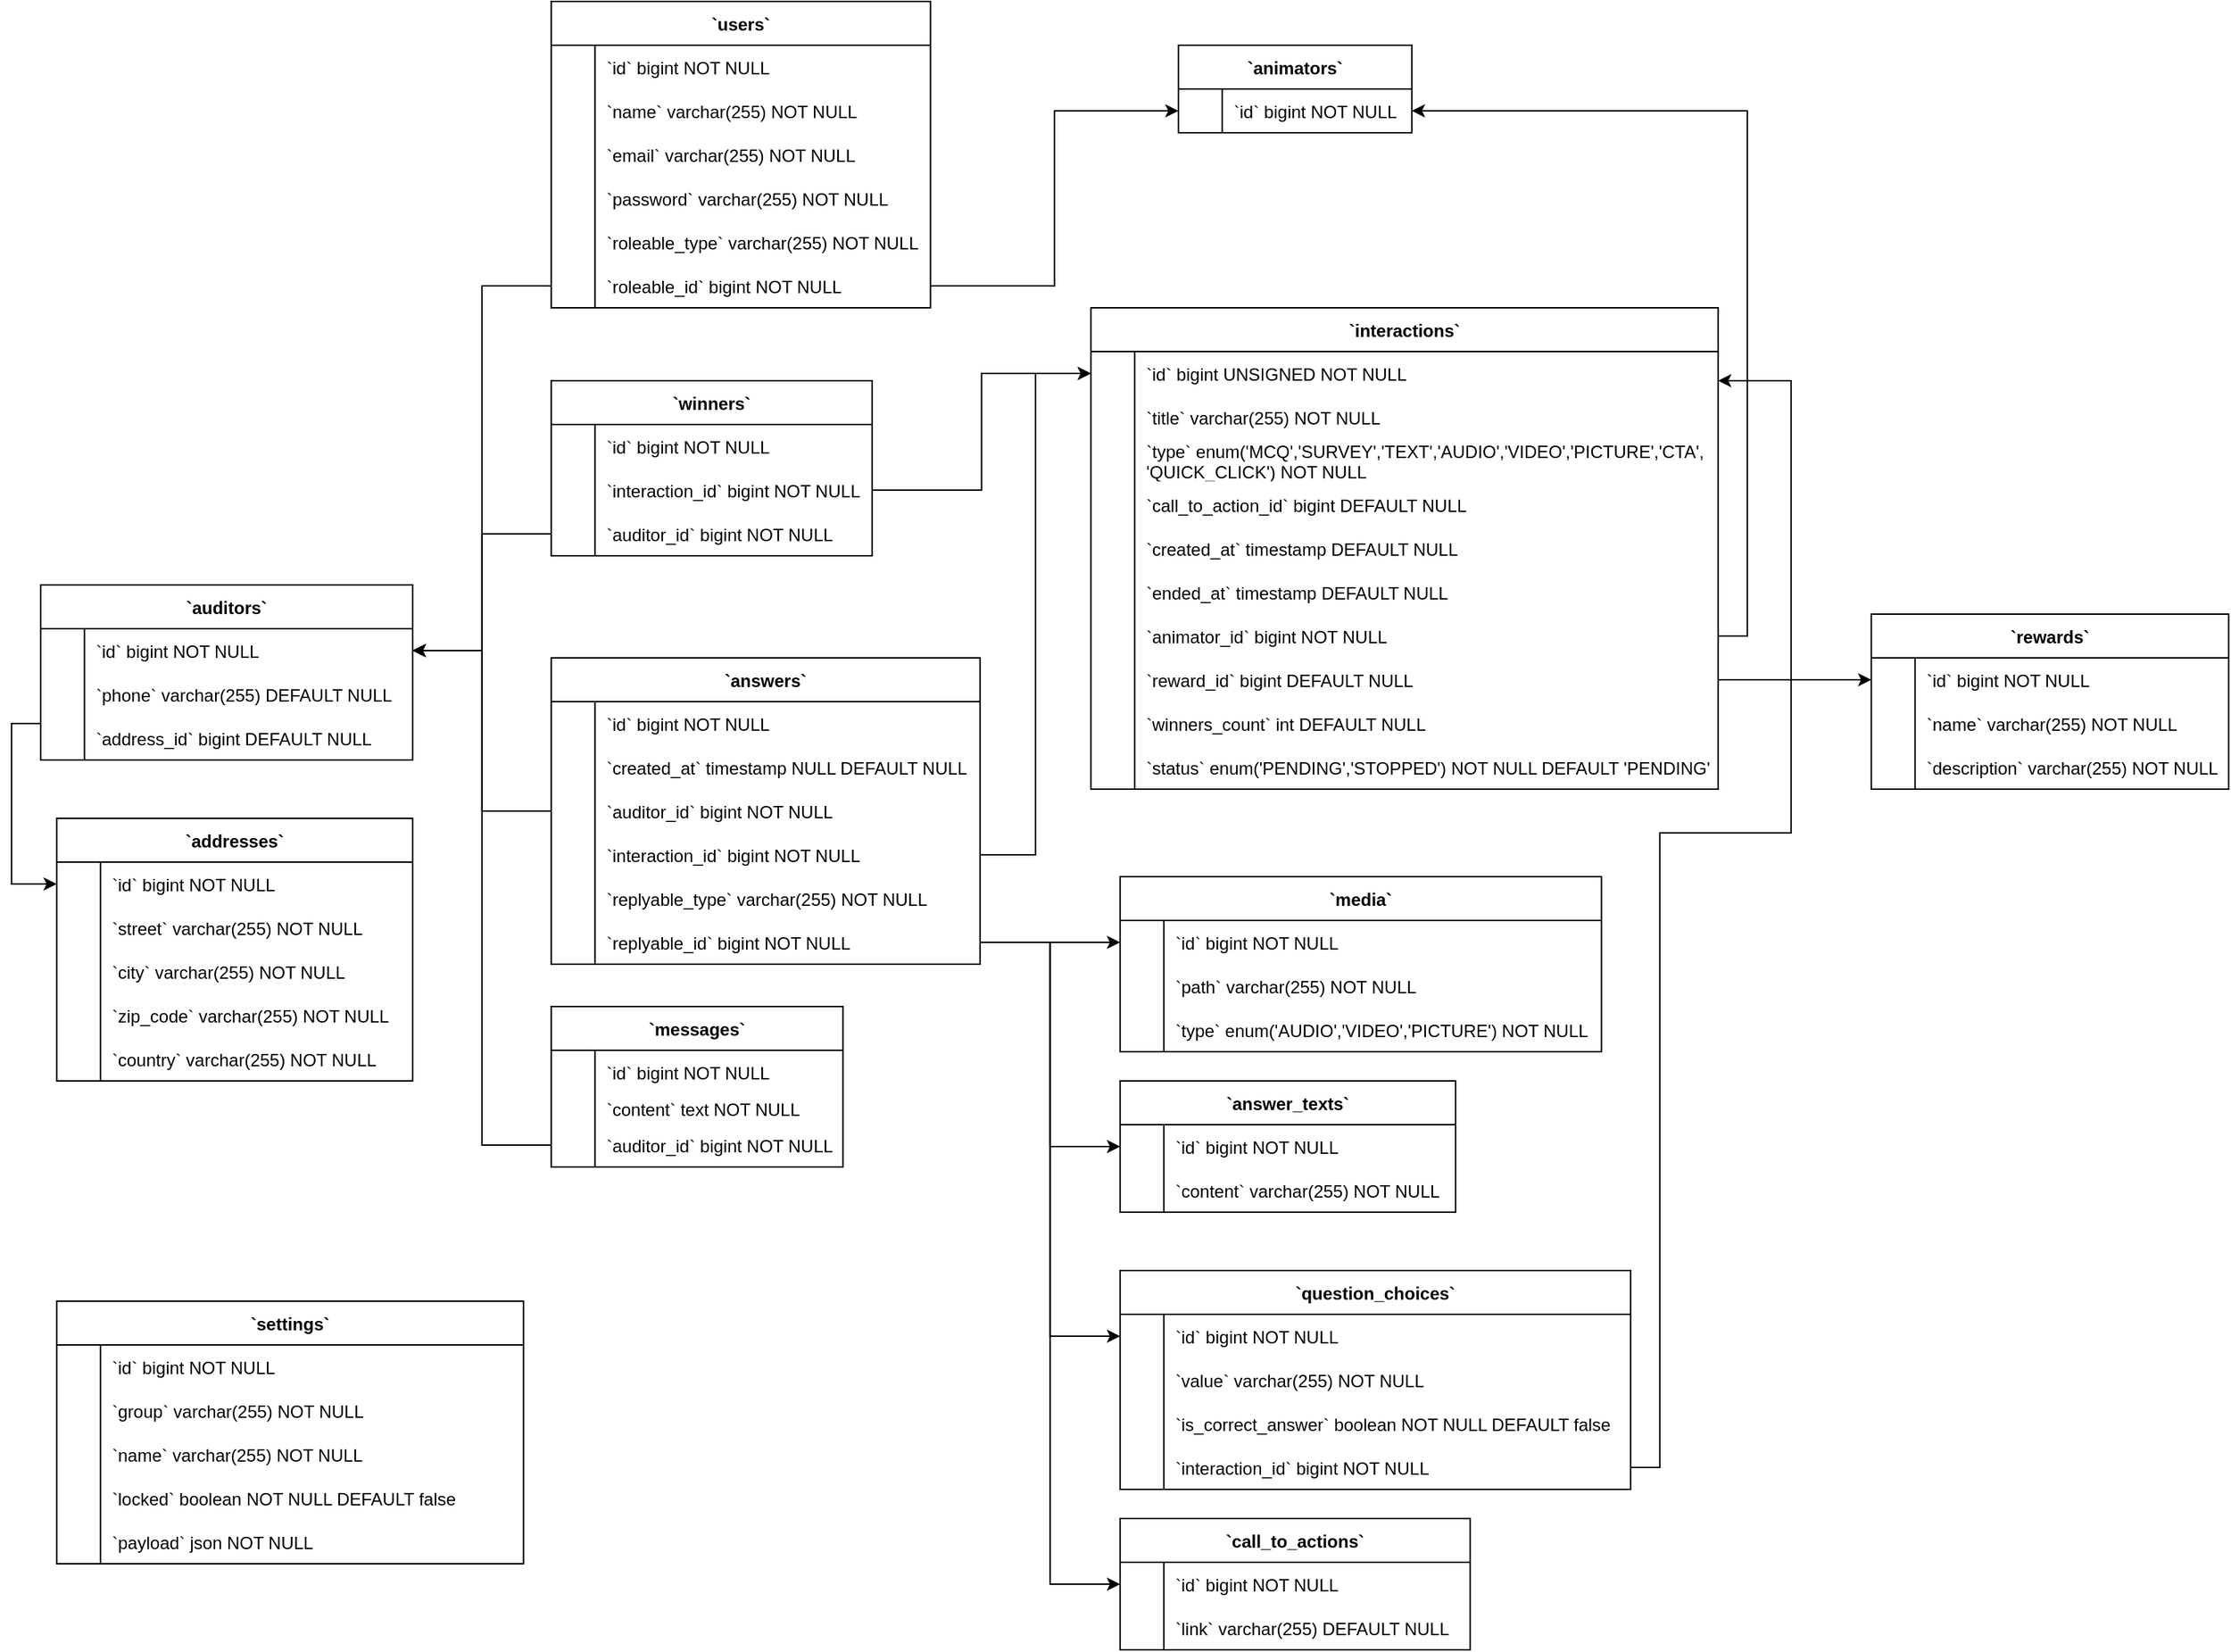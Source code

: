 <mxfile version="21.3.7" type="device">
  <diagram name="Page-1" id="Dx8nzwjjUPasq4ynCunY">
    <mxGraphModel dx="5514" dy="1286" grid="1" gridSize="10" guides="1" tooltips="1" connect="1" arrows="1" fold="1" page="1" pageScale="1" pageWidth="827" pageHeight="1169" math="0" shadow="0">
      <root>
        <mxCell id="0" />
        <mxCell id="1" parent="0" />
        <mxCell id="3uF43OOyN5YGT7RU_JS9-1" value="`addresses`" style="shape=table;startSize=30;container=1;collapsible=1;childLayout=tableLayout;fixedRows=1;rowLines=0;fontStyle=1;align=center;resizeLast=1;" vertex="1" parent="1">
          <mxGeometry x="-3209.11" y="579" width="244" height="180" as="geometry" />
        </mxCell>
        <mxCell id="3uF43OOyN5YGT7RU_JS9-2" value="" style="shape=tableRow;horizontal=0;startSize=0;swimlaneHead=0;swimlaneBody=0;fillColor=none;collapsible=0;dropTarget=0;points=[[0,0.5],[1,0.5]];portConstraint=eastwest;strokeColor=inherit;top=0;left=0;right=0;bottom=0;" vertex="1" parent="3uF43OOyN5YGT7RU_JS9-1">
          <mxGeometry y="30" width="244" height="30" as="geometry" />
        </mxCell>
        <mxCell id="3uF43OOyN5YGT7RU_JS9-3" value="" style="shape=partialRectangle;overflow=hidden;connectable=0;fillColor=none;strokeColor=inherit;top=0;left=0;bottom=0;right=0;" vertex="1" parent="3uF43OOyN5YGT7RU_JS9-2">
          <mxGeometry width="30" height="30" as="geometry">
            <mxRectangle width="30" height="30" as="alternateBounds" />
          </mxGeometry>
        </mxCell>
        <mxCell id="3uF43OOyN5YGT7RU_JS9-4" value="`id` bigint NOT NULL" style="shape=partialRectangle;overflow=hidden;connectable=0;fillColor=none;align=left;strokeColor=inherit;top=0;left=0;bottom=0;right=0;spacingLeft=6;" vertex="1" parent="3uF43OOyN5YGT7RU_JS9-2">
          <mxGeometry x="30" width="214" height="30" as="geometry">
            <mxRectangle width="214" height="30" as="alternateBounds" />
          </mxGeometry>
        </mxCell>
        <mxCell id="3uF43OOyN5YGT7RU_JS9-5" value="" style="shape=tableRow;horizontal=0;startSize=0;swimlaneHead=0;swimlaneBody=0;fillColor=none;collapsible=0;dropTarget=0;points=[[0,0.5],[1,0.5]];portConstraint=eastwest;strokeColor=inherit;top=0;left=0;right=0;bottom=0;" vertex="1" parent="3uF43OOyN5YGT7RU_JS9-1">
          <mxGeometry y="60" width="244" height="30" as="geometry" />
        </mxCell>
        <mxCell id="3uF43OOyN5YGT7RU_JS9-6" value="" style="shape=partialRectangle;overflow=hidden;connectable=0;fillColor=none;strokeColor=inherit;top=0;left=0;bottom=0;right=0;" vertex="1" parent="3uF43OOyN5YGT7RU_JS9-5">
          <mxGeometry width="30" height="30" as="geometry">
            <mxRectangle width="30" height="30" as="alternateBounds" />
          </mxGeometry>
        </mxCell>
        <mxCell id="3uF43OOyN5YGT7RU_JS9-7" value="`street` varchar(255) NOT NULL" style="shape=partialRectangle;overflow=hidden;connectable=0;fillColor=none;align=left;strokeColor=inherit;top=0;left=0;bottom=0;right=0;spacingLeft=6;" vertex="1" parent="3uF43OOyN5YGT7RU_JS9-5">
          <mxGeometry x="30" width="214" height="30" as="geometry">
            <mxRectangle width="214" height="30" as="alternateBounds" />
          </mxGeometry>
        </mxCell>
        <mxCell id="3uF43OOyN5YGT7RU_JS9-8" value="" style="shape=tableRow;horizontal=0;startSize=0;swimlaneHead=0;swimlaneBody=0;fillColor=none;collapsible=0;dropTarget=0;points=[[0,0.5],[1,0.5]];portConstraint=eastwest;strokeColor=inherit;top=0;left=0;right=0;bottom=0;" vertex="1" parent="3uF43OOyN5YGT7RU_JS9-1">
          <mxGeometry y="90" width="244" height="30" as="geometry" />
        </mxCell>
        <mxCell id="3uF43OOyN5YGT7RU_JS9-9" value="" style="shape=partialRectangle;overflow=hidden;connectable=0;fillColor=none;strokeColor=inherit;top=0;left=0;bottom=0;right=0;" vertex="1" parent="3uF43OOyN5YGT7RU_JS9-8">
          <mxGeometry width="30" height="30" as="geometry">
            <mxRectangle width="30" height="30" as="alternateBounds" />
          </mxGeometry>
        </mxCell>
        <mxCell id="3uF43OOyN5YGT7RU_JS9-10" value="`city` varchar(255) NOT NULL" style="shape=partialRectangle;overflow=hidden;connectable=0;fillColor=none;align=left;strokeColor=inherit;top=0;left=0;bottom=0;right=0;spacingLeft=6;" vertex="1" parent="3uF43OOyN5YGT7RU_JS9-8">
          <mxGeometry x="30" width="214" height="30" as="geometry">
            <mxRectangle width="214" height="30" as="alternateBounds" />
          </mxGeometry>
        </mxCell>
        <mxCell id="3uF43OOyN5YGT7RU_JS9-11" value="" style="shape=tableRow;horizontal=0;startSize=0;swimlaneHead=0;swimlaneBody=0;fillColor=none;collapsible=0;dropTarget=0;points=[[0,0.5],[1,0.5]];portConstraint=eastwest;strokeColor=inherit;top=0;left=0;right=0;bottom=0;" vertex="1" parent="3uF43OOyN5YGT7RU_JS9-1">
          <mxGeometry y="120" width="244" height="30" as="geometry" />
        </mxCell>
        <mxCell id="3uF43OOyN5YGT7RU_JS9-12" value="" style="shape=partialRectangle;overflow=hidden;connectable=0;fillColor=none;strokeColor=inherit;top=0;left=0;bottom=0;right=0;" vertex="1" parent="3uF43OOyN5YGT7RU_JS9-11">
          <mxGeometry width="30" height="30" as="geometry">
            <mxRectangle width="30" height="30" as="alternateBounds" />
          </mxGeometry>
        </mxCell>
        <mxCell id="3uF43OOyN5YGT7RU_JS9-13" value="`zip_code` varchar(255) NOT NULL" style="shape=partialRectangle;overflow=hidden;connectable=0;fillColor=none;align=left;strokeColor=inherit;top=0;left=0;bottom=0;right=0;spacingLeft=6;" vertex="1" parent="3uF43OOyN5YGT7RU_JS9-11">
          <mxGeometry x="30" width="214" height="30" as="geometry">
            <mxRectangle width="214" height="30" as="alternateBounds" />
          </mxGeometry>
        </mxCell>
        <mxCell id="3uF43OOyN5YGT7RU_JS9-14" value="" style="shape=tableRow;horizontal=0;startSize=0;swimlaneHead=0;swimlaneBody=0;fillColor=none;collapsible=0;dropTarget=0;points=[[0,0.5],[1,0.5]];portConstraint=eastwest;strokeColor=inherit;top=0;left=0;right=0;bottom=0;" vertex="1" parent="3uF43OOyN5YGT7RU_JS9-1">
          <mxGeometry y="150" width="244" height="30" as="geometry" />
        </mxCell>
        <mxCell id="3uF43OOyN5YGT7RU_JS9-15" value="" style="shape=partialRectangle;overflow=hidden;connectable=0;fillColor=none;strokeColor=inherit;top=0;left=0;bottom=0;right=0;" vertex="1" parent="3uF43OOyN5YGT7RU_JS9-14">
          <mxGeometry width="30" height="30" as="geometry">
            <mxRectangle width="30" height="30" as="alternateBounds" />
          </mxGeometry>
        </mxCell>
        <mxCell id="3uF43OOyN5YGT7RU_JS9-16" value="`country` varchar(255) NOT NULL" style="shape=partialRectangle;overflow=hidden;connectable=0;fillColor=none;align=left;strokeColor=inherit;top=0;left=0;bottom=0;right=0;spacingLeft=6;" vertex="1" parent="3uF43OOyN5YGT7RU_JS9-14">
          <mxGeometry x="30" width="214" height="30" as="geometry">
            <mxRectangle width="214" height="30" as="alternateBounds" />
          </mxGeometry>
        </mxCell>
        <mxCell id="3uF43OOyN5YGT7RU_JS9-23" value="`animators`" style="shape=table;startSize=30;container=1;collapsible=1;childLayout=tableLayout;fixedRows=1;rowLines=0;fontStyle=1;align=center;resizeLast=1;" vertex="1" parent="1">
          <mxGeometry x="-2440.11" y="49" width="160" height="60" as="geometry" />
        </mxCell>
        <mxCell id="3uF43OOyN5YGT7RU_JS9-24" value="" style="shape=tableRow;horizontal=0;startSize=0;swimlaneHead=0;swimlaneBody=0;fillColor=none;collapsible=0;dropTarget=0;points=[[0,0.5],[1,0.5]];portConstraint=eastwest;strokeColor=inherit;top=0;left=0;right=0;bottom=0;" vertex="1" parent="3uF43OOyN5YGT7RU_JS9-23">
          <mxGeometry y="30" width="160" height="30" as="geometry" />
        </mxCell>
        <mxCell id="3uF43OOyN5YGT7RU_JS9-25" value="" style="shape=partialRectangle;overflow=hidden;connectable=0;fillColor=none;strokeColor=inherit;top=0;left=0;bottom=0;right=0;" vertex="1" parent="3uF43OOyN5YGT7RU_JS9-24">
          <mxGeometry width="30" height="30" as="geometry">
            <mxRectangle width="30" height="30" as="alternateBounds" />
          </mxGeometry>
        </mxCell>
        <mxCell id="3uF43OOyN5YGT7RU_JS9-26" value="`id` bigint NOT NULL" style="shape=partialRectangle;overflow=hidden;connectable=0;fillColor=none;align=left;strokeColor=inherit;top=0;left=0;bottom=0;right=0;spacingLeft=6;" vertex="1" parent="3uF43OOyN5YGT7RU_JS9-24">
          <mxGeometry x="30" width="130" height="30" as="geometry">
            <mxRectangle width="130" height="30" as="alternateBounds" />
          </mxGeometry>
        </mxCell>
        <mxCell id="3uF43OOyN5YGT7RU_JS9-365" style="edgeStyle=orthogonalEdgeStyle;rounded=0;orthogonalLoop=1;jettySize=auto;html=1;" edge="1" parent="1" source="3uF43OOyN5YGT7RU_JS9-52" target="3uF43OOyN5YGT7RU_JS9-56">
          <mxGeometry relative="1" as="geometry" />
        </mxCell>
        <mxCell id="3uF43OOyN5YGT7RU_JS9-366" style="edgeStyle=orthogonalEdgeStyle;rounded=0;orthogonalLoop=1;jettySize=auto;html=1;" edge="1" parent="1" source="3uF43OOyN5YGT7RU_JS9-52" target="3uF43OOyN5YGT7RU_JS9-85">
          <mxGeometry relative="1" as="geometry" />
        </mxCell>
        <mxCell id="3uF43OOyN5YGT7RU_JS9-33" value="`answers`" style="shape=table;startSize=30;container=1;collapsible=1;childLayout=tableLayout;fixedRows=1;rowLines=0;fontStyle=1;align=center;resizeLast=1;" vertex="1" parent="1">
          <mxGeometry x="-2870.11" y="469" width="294" height="210" as="geometry" />
        </mxCell>
        <mxCell id="3uF43OOyN5YGT7RU_JS9-34" value="" style="shape=tableRow;horizontal=0;startSize=0;swimlaneHead=0;swimlaneBody=0;fillColor=none;collapsible=0;dropTarget=0;points=[[0,0.5],[1,0.5]];portConstraint=eastwest;strokeColor=inherit;top=0;left=0;right=0;bottom=0;" vertex="1" parent="3uF43OOyN5YGT7RU_JS9-33">
          <mxGeometry y="30" width="294" height="30" as="geometry" />
        </mxCell>
        <mxCell id="3uF43OOyN5YGT7RU_JS9-35" value="" style="shape=partialRectangle;overflow=hidden;connectable=0;fillColor=none;strokeColor=inherit;top=0;left=0;bottom=0;right=0;" vertex="1" parent="3uF43OOyN5YGT7RU_JS9-34">
          <mxGeometry width="30" height="30" as="geometry">
            <mxRectangle width="30" height="30" as="alternateBounds" />
          </mxGeometry>
        </mxCell>
        <mxCell id="3uF43OOyN5YGT7RU_JS9-36" value="`id` bigint NOT NULL" style="shape=partialRectangle;overflow=hidden;connectable=0;fillColor=none;align=left;strokeColor=inherit;top=0;left=0;bottom=0;right=0;spacingLeft=6;" vertex="1" parent="3uF43OOyN5YGT7RU_JS9-34">
          <mxGeometry x="30" width="264" height="30" as="geometry">
            <mxRectangle width="264" height="30" as="alternateBounds" />
          </mxGeometry>
        </mxCell>
        <mxCell id="3uF43OOyN5YGT7RU_JS9-37" value="" style="shape=tableRow;horizontal=0;startSize=0;swimlaneHead=0;swimlaneBody=0;fillColor=none;collapsible=0;dropTarget=0;points=[[0,0.5],[1,0.5]];portConstraint=eastwest;strokeColor=inherit;top=0;left=0;right=0;bottom=0;" vertex="1" parent="3uF43OOyN5YGT7RU_JS9-33">
          <mxGeometry y="60" width="294" height="30" as="geometry" />
        </mxCell>
        <mxCell id="3uF43OOyN5YGT7RU_JS9-38" value="" style="shape=partialRectangle;overflow=hidden;connectable=0;fillColor=none;strokeColor=inherit;top=0;left=0;bottom=0;right=0;" vertex="1" parent="3uF43OOyN5YGT7RU_JS9-37">
          <mxGeometry width="30" height="30" as="geometry">
            <mxRectangle width="30" height="30" as="alternateBounds" />
          </mxGeometry>
        </mxCell>
        <mxCell id="3uF43OOyN5YGT7RU_JS9-39" value="`created_at` timestamp NULL DEFAULT NULL" style="shape=partialRectangle;overflow=hidden;connectable=0;fillColor=none;align=left;strokeColor=inherit;top=0;left=0;bottom=0;right=0;spacingLeft=6;" vertex="1" parent="3uF43OOyN5YGT7RU_JS9-37">
          <mxGeometry x="30" width="264" height="30" as="geometry">
            <mxRectangle width="264" height="30" as="alternateBounds" />
          </mxGeometry>
        </mxCell>
        <mxCell id="3uF43OOyN5YGT7RU_JS9-43" value="" style="shape=tableRow;horizontal=0;startSize=0;swimlaneHead=0;swimlaneBody=0;fillColor=none;collapsible=0;dropTarget=0;points=[[0,0.5],[1,0.5]];portConstraint=eastwest;strokeColor=inherit;top=0;left=0;right=0;bottom=0;" vertex="1" parent="3uF43OOyN5YGT7RU_JS9-33">
          <mxGeometry y="90" width="294" height="30" as="geometry" />
        </mxCell>
        <mxCell id="3uF43OOyN5YGT7RU_JS9-44" value="" style="shape=partialRectangle;overflow=hidden;connectable=0;fillColor=none;strokeColor=inherit;top=0;left=0;bottom=0;right=0;" vertex="1" parent="3uF43OOyN5YGT7RU_JS9-43">
          <mxGeometry width="30" height="30" as="geometry">
            <mxRectangle width="30" height="30" as="alternateBounds" />
          </mxGeometry>
        </mxCell>
        <mxCell id="3uF43OOyN5YGT7RU_JS9-45" value="`auditor_id` bigint NOT NULL" style="shape=partialRectangle;overflow=hidden;connectable=0;fillColor=none;align=left;strokeColor=inherit;top=0;left=0;bottom=0;right=0;spacingLeft=6;" vertex="1" parent="3uF43OOyN5YGT7RU_JS9-43">
          <mxGeometry x="30" width="264" height="30" as="geometry">
            <mxRectangle width="264" height="30" as="alternateBounds" />
          </mxGeometry>
        </mxCell>
        <mxCell id="3uF43OOyN5YGT7RU_JS9-46" value="" style="shape=tableRow;horizontal=0;startSize=0;swimlaneHead=0;swimlaneBody=0;fillColor=none;collapsible=0;dropTarget=0;points=[[0,0.5],[1,0.5]];portConstraint=eastwest;strokeColor=inherit;top=0;left=0;right=0;bottom=0;" vertex="1" parent="3uF43OOyN5YGT7RU_JS9-33">
          <mxGeometry y="120" width="294" height="30" as="geometry" />
        </mxCell>
        <mxCell id="3uF43OOyN5YGT7RU_JS9-47" value="" style="shape=partialRectangle;overflow=hidden;connectable=0;fillColor=none;strokeColor=inherit;top=0;left=0;bottom=0;right=0;" vertex="1" parent="3uF43OOyN5YGT7RU_JS9-46">
          <mxGeometry width="30" height="30" as="geometry">
            <mxRectangle width="30" height="30" as="alternateBounds" />
          </mxGeometry>
        </mxCell>
        <mxCell id="3uF43OOyN5YGT7RU_JS9-48" value="`interaction_id` bigint NOT NULL" style="shape=partialRectangle;overflow=hidden;connectable=0;fillColor=none;align=left;strokeColor=inherit;top=0;left=0;bottom=0;right=0;spacingLeft=6;" vertex="1" parent="3uF43OOyN5YGT7RU_JS9-46">
          <mxGeometry x="30" width="264" height="30" as="geometry">
            <mxRectangle width="264" height="30" as="alternateBounds" />
          </mxGeometry>
        </mxCell>
        <mxCell id="3uF43OOyN5YGT7RU_JS9-49" value="" style="shape=tableRow;horizontal=0;startSize=0;swimlaneHead=0;swimlaneBody=0;fillColor=none;collapsible=0;dropTarget=0;points=[[0,0.5],[1,0.5]];portConstraint=eastwest;strokeColor=inherit;top=0;left=0;right=0;bottom=0;" vertex="1" parent="3uF43OOyN5YGT7RU_JS9-33">
          <mxGeometry y="150" width="294" height="30" as="geometry" />
        </mxCell>
        <mxCell id="3uF43OOyN5YGT7RU_JS9-50" value="" style="shape=partialRectangle;overflow=hidden;connectable=0;fillColor=none;strokeColor=inherit;top=0;left=0;bottom=0;right=0;" vertex="1" parent="3uF43OOyN5YGT7RU_JS9-49">
          <mxGeometry width="30" height="30" as="geometry">
            <mxRectangle width="30" height="30" as="alternateBounds" />
          </mxGeometry>
        </mxCell>
        <mxCell id="3uF43OOyN5YGT7RU_JS9-51" value="`replyable_type` varchar(255) NOT NULL" style="shape=partialRectangle;overflow=hidden;connectable=0;fillColor=none;align=left;strokeColor=inherit;top=0;left=0;bottom=0;right=0;spacingLeft=6;" vertex="1" parent="3uF43OOyN5YGT7RU_JS9-49">
          <mxGeometry x="30" width="264" height="30" as="geometry">
            <mxRectangle width="264" height="30" as="alternateBounds" />
          </mxGeometry>
        </mxCell>
        <mxCell id="3uF43OOyN5YGT7RU_JS9-52" value="" style="shape=tableRow;horizontal=0;startSize=0;swimlaneHead=0;swimlaneBody=0;fillColor=none;collapsible=0;dropTarget=0;points=[[0,0.5],[1,0.5]];portConstraint=eastwest;strokeColor=inherit;top=0;left=0;right=0;bottom=0;" vertex="1" parent="3uF43OOyN5YGT7RU_JS9-33">
          <mxGeometry y="180" width="294" height="30" as="geometry" />
        </mxCell>
        <mxCell id="3uF43OOyN5YGT7RU_JS9-53" value="" style="shape=partialRectangle;overflow=hidden;connectable=0;fillColor=none;strokeColor=inherit;top=0;left=0;bottom=0;right=0;" vertex="1" parent="3uF43OOyN5YGT7RU_JS9-52">
          <mxGeometry width="30" height="30" as="geometry">
            <mxRectangle width="30" height="30" as="alternateBounds" />
          </mxGeometry>
        </mxCell>
        <mxCell id="3uF43OOyN5YGT7RU_JS9-54" value="`replyable_id` bigint NOT NULL" style="shape=partialRectangle;overflow=hidden;connectable=0;fillColor=none;align=left;strokeColor=inherit;top=0;left=0;bottom=0;right=0;spacingLeft=6;" vertex="1" parent="3uF43OOyN5YGT7RU_JS9-52">
          <mxGeometry x="30" width="264" height="30" as="geometry">
            <mxRectangle width="264" height="30" as="alternateBounds" />
          </mxGeometry>
        </mxCell>
        <mxCell id="3uF43OOyN5YGT7RU_JS9-55" value="`answer_texts`" style="shape=table;startSize=30;container=1;collapsible=1;childLayout=tableLayout;fixedRows=1;rowLines=0;fontStyle=1;align=center;resizeLast=1;" vertex="1" parent="1">
          <mxGeometry x="-2480.11" y="759" width="230" height="90" as="geometry" />
        </mxCell>
        <mxCell id="3uF43OOyN5YGT7RU_JS9-56" value="" style="shape=tableRow;horizontal=0;startSize=0;swimlaneHead=0;swimlaneBody=0;fillColor=none;collapsible=0;dropTarget=0;points=[[0,0.5],[1,0.5]];portConstraint=eastwest;strokeColor=inherit;top=0;left=0;right=0;bottom=0;" vertex="1" parent="3uF43OOyN5YGT7RU_JS9-55">
          <mxGeometry y="30" width="230" height="30" as="geometry" />
        </mxCell>
        <mxCell id="3uF43OOyN5YGT7RU_JS9-57" value="" style="shape=partialRectangle;overflow=hidden;connectable=0;fillColor=none;strokeColor=inherit;top=0;left=0;bottom=0;right=0;" vertex="1" parent="3uF43OOyN5YGT7RU_JS9-56">
          <mxGeometry width="30" height="30" as="geometry">
            <mxRectangle width="30" height="30" as="alternateBounds" />
          </mxGeometry>
        </mxCell>
        <mxCell id="3uF43OOyN5YGT7RU_JS9-58" value="`id` bigint NOT NULL" style="shape=partialRectangle;overflow=hidden;connectable=0;fillColor=none;align=left;strokeColor=inherit;top=0;left=0;bottom=0;right=0;spacingLeft=6;" vertex="1" parent="3uF43OOyN5YGT7RU_JS9-56">
          <mxGeometry x="30" width="200" height="30" as="geometry">
            <mxRectangle width="200" height="30" as="alternateBounds" />
          </mxGeometry>
        </mxCell>
        <mxCell id="3uF43OOyN5YGT7RU_JS9-59" value="" style="shape=tableRow;horizontal=0;startSize=0;swimlaneHead=0;swimlaneBody=0;fillColor=none;collapsible=0;dropTarget=0;points=[[0,0.5],[1,0.5]];portConstraint=eastwest;strokeColor=inherit;top=0;left=0;right=0;bottom=0;" vertex="1" parent="3uF43OOyN5YGT7RU_JS9-55">
          <mxGeometry y="60" width="230" height="30" as="geometry" />
        </mxCell>
        <mxCell id="3uF43OOyN5YGT7RU_JS9-60" value="" style="shape=partialRectangle;overflow=hidden;connectable=0;fillColor=none;strokeColor=inherit;top=0;left=0;bottom=0;right=0;" vertex="1" parent="3uF43OOyN5YGT7RU_JS9-59">
          <mxGeometry width="30" height="30" as="geometry">
            <mxRectangle width="30" height="30" as="alternateBounds" />
          </mxGeometry>
        </mxCell>
        <mxCell id="3uF43OOyN5YGT7RU_JS9-61" value="`content` varchar(255) NOT NULL" style="shape=partialRectangle;overflow=hidden;connectable=0;fillColor=none;align=left;strokeColor=inherit;top=0;left=0;bottom=0;right=0;spacingLeft=6;" vertex="1" parent="3uF43OOyN5YGT7RU_JS9-59">
          <mxGeometry x="30" width="200" height="30" as="geometry">
            <mxRectangle width="200" height="30" as="alternateBounds" />
          </mxGeometry>
        </mxCell>
        <mxCell id="3uF43OOyN5YGT7RU_JS9-68" value="`auditors`" style="shape=table;startSize=30;container=1;collapsible=1;childLayout=tableLayout;fixedRows=1;rowLines=0;fontStyle=1;align=center;resizeLast=1;" vertex="1" parent="1">
          <mxGeometry x="-3220.11" y="419" width="255" height="120" as="geometry" />
        </mxCell>
        <mxCell id="3uF43OOyN5YGT7RU_JS9-69" value="" style="shape=tableRow;horizontal=0;startSize=0;swimlaneHead=0;swimlaneBody=0;fillColor=none;collapsible=0;dropTarget=0;points=[[0,0.5],[1,0.5]];portConstraint=eastwest;strokeColor=inherit;top=0;left=0;right=0;bottom=0;" vertex="1" parent="3uF43OOyN5YGT7RU_JS9-68">
          <mxGeometry y="30" width="255" height="30" as="geometry" />
        </mxCell>
        <mxCell id="3uF43OOyN5YGT7RU_JS9-70" value="" style="shape=partialRectangle;overflow=hidden;connectable=0;fillColor=none;strokeColor=inherit;top=0;left=0;bottom=0;right=0;" vertex="1" parent="3uF43OOyN5YGT7RU_JS9-69">
          <mxGeometry width="30" height="30" as="geometry">
            <mxRectangle width="30" height="30" as="alternateBounds" />
          </mxGeometry>
        </mxCell>
        <mxCell id="3uF43OOyN5YGT7RU_JS9-71" value="`id` bigint NOT NULL" style="shape=partialRectangle;overflow=hidden;connectable=0;fillColor=none;align=left;strokeColor=inherit;top=0;left=0;bottom=0;right=0;spacingLeft=6;" vertex="1" parent="3uF43OOyN5YGT7RU_JS9-69">
          <mxGeometry x="30" width="225" height="30" as="geometry">
            <mxRectangle width="225" height="30" as="alternateBounds" />
          </mxGeometry>
        </mxCell>
        <mxCell id="3uF43OOyN5YGT7RU_JS9-72" value="" style="shape=tableRow;horizontal=0;startSize=0;swimlaneHead=0;swimlaneBody=0;fillColor=none;collapsible=0;dropTarget=0;points=[[0,0.5],[1,0.5]];portConstraint=eastwest;strokeColor=inherit;top=0;left=0;right=0;bottom=0;" vertex="1" parent="3uF43OOyN5YGT7RU_JS9-68">
          <mxGeometry y="60" width="255" height="30" as="geometry" />
        </mxCell>
        <mxCell id="3uF43OOyN5YGT7RU_JS9-73" value="" style="shape=partialRectangle;overflow=hidden;connectable=0;fillColor=none;strokeColor=inherit;top=0;left=0;bottom=0;right=0;" vertex="1" parent="3uF43OOyN5YGT7RU_JS9-72">
          <mxGeometry width="30" height="30" as="geometry">
            <mxRectangle width="30" height="30" as="alternateBounds" />
          </mxGeometry>
        </mxCell>
        <mxCell id="3uF43OOyN5YGT7RU_JS9-74" value="`phone` varchar(255) DEFAULT NULL" style="shape=partialRectangle;overflow=hidden;connectable=0;fillColor=none;align=left;strokeColor=inherit;top=0;left=0;bottom=0;right=0;spacingLeft=6;" vertex="1" parent="3uF43OOyN5YGT7RU_JS9-72">
          <mxGeometry x="30" width="225" height="30" as="geometry">
            <mxRectangle width="225" height="30" as="alternateBounds" />
          </mxGeometry>
        </mxCell>
        <mxCell id="3uF43OOyN5YGT7RU_JS9-81" value="" style="shape=tableRow;horizontal=0;startSize=0;swimlaneHead=0;swimlaneBody=0;fillColor=none;collapsible=0;dropTarget=0;points=[[0,0.5],[1,0.5]];portConstraint=eastwest;strokeColor=inherit;top=0;left=0;right=0;bottom=0;" vertex="1" parent="3uF43OOyN5YGT7RU_JS9-68">
          <mxGeometry y="90" width="255" height="30" as="geometry" />
        </mxCell>
        <mxCell id="3uF43OOyN5YGT7RU_JS9-82" value="" style="shape=partialRectangle;overflow=hidden;connectable=0;fillColor=none;strokeColor=inherit;top=0;left=0;bottom=0;right=0;" vertex="1" parent="3uF43OOyN5YGT7RU_JS9-81">
          <mxGeometry width="30" height="30" as="geometry">
            <mxRectangle width="30" height="30" as="alternateBounds" />
          </mxGeometry>
        </mxCell>
        <mxCell id="3uF43OOyN5YGT7RU_JS9-83" value="`address_id` bigint DEFAULT NULL" style="shape=partialRectangle;overflow=hidden;connectable=0;fillColor=none;align=left;strokeColor=inherit;top=0;left=0;bottom=0;right=0;spacingLeft=6;" vertex="1" parent="3uF43OOyN5YGT7RU_JS9-81">
          <mxGeometry x="30" width="225" height="30" as="geometry">
            <mxRectangle width="225" height="30" as="alternateBounds" />
          </mxGeometry>
        </mxCell>
        <mxCell id="3uF43OOyN5YGT7RU_JS9-84" value="`call_to_actions`" style="shape=table;startSize=30;container=1;collapsible=1;childLayout=tableLayout;fixedRows=1;rowLines=0;fontStyle=1;align=center;resizeLast=1;" vertex="1" parent="1">
          <mxGeometry x="-2480.11" y="1059" width="240" height="90" as="geometry" />
        </mxCell>
        <mxCell id="3uF43OOyN5YGT7RU_JS9-85" value="" style="shape=tableRow;horizontal=0;startSize=0;swimlaneHead=0;swimlaneBody=0;fillColor=none;collapsible=0;dropTarget=0;points=[[0,0.5],[1,0.5]];portConstraint=eastwest;strokeColor=inherit;top=0;left=0;right=0;bottom=0;" vertex="1" parent="3uF43OOyN5YGT7RU_JS9-84">
          <mxGeometry y="30" width="240" height="30" as="geometry" />
        </mxCell>
        <mxCell id="3uF43OOyN5YGT7RU_JS9-86" value="" style="shape=partialRectangle;overflow=hidden;connectable=0;fillColor=none;strokeColor=inherit;top=0;left=0;bottom=0;right=0;" vertex="1" parent="3uF43OOyN5YGT7RU_JS9-85">
          <mxGeometry width="30" height="30" as="geometry">
            <mxRectangle width="30" height="30" as="alternateBounds" />
          </mxGeometry>
        </mxCell>
        <mxCell id="3uF43OOyN5YGT7RU_JS9-87" value="`id` bigint NOT NULL" style="shape=partialRectangle;overflow=hidden;connectable=0;fillColor=none;align=left;strokeColor=inherit;top=0;left=0;bottom=0;right=0;spacingLeft=6;" vertex="1" parent="3uF43OOyN5YGT7RU_JS9-85">
          <mxGeometry x="30" width="210" height="30" as="geometry">
            <mxRectangle width="210" height="30" as="alternateBounds" />
          </mxGeometry>
        </mxCell>
        <mxCell id="3uF43OOyN5YGT7RU_JS9-88" value="" style="shape=tableRow;horizontal=0;startSize=0;swimlaneHead=0;swimlaneBody=0;fillColor=none;collapsible=0;dropTarget=0;points=[[0,0.5],[1,0.5]];portConstraint=eastwest;strokeColor=inherit;top=0;left=0;right=0;bottom=0;" vertex="1" parent="3uF43OOyN5YGT7RU_JS9-84">
          <mxGeometry y="60" width="240" height="30" as="geometry" />
        </mxCell>
        <mxCell id="3uF43OOyN5YGT7RU_JS9-89" value="" style="shape=partialRectangle;overflow=hidden;connectable=0;fillColor=none;strokeColor=inherit;top=0;left=0;bottom=0;right=0;" vertex="1" parent="3uF43OOyN5YGT7RU_JS9-88">
          <mxGeometry width="30" height="30" as="geometry">
            <mxRectangle width="30" height="30" as="alternateBounds" />
          </mxGeometry>
        </mxCell>
        <mxCell id="3uF43OOyN5YGT7RU_JS9-90" value="`link` varchar(255) DEFAULT NULL" style="shape=partialRectangle;overflow=hidden;connectable=0;fillColor=none;align=left;strokeColor=inherit;top=0;left=0;bottom=0;right=0;spacingLeft=6;" vertex="1" parent="3uF43OOyN5YGT7RU_JS9-88">
          <mxGeometry x="30" width="210" height="30" as="geometry">
            <mxRectangle width="210" height="30" as="alternateBounds" />
          </mxGeometry>
        </mxCell>
        <mxCell id="3uF43OOyN5YGT7RU_JS9-119" value="`interactions`" style="shape=table;startSize=30;container=1;collapsible=1;childLayout=tableLayout;fixedRows=1;rowLines=0;fontStyle=1;align=center;resizeLast=1;" vertex="1" parent="1">
          <mxGeometry x="-2500.11" y="229" width="430" height="330" as="geometry" />
        </mxCell>
        <mxCell id="3uF43OOyN5YGT7RU_JS9-120" value="" style="shape=tableRow;horizontal=0;startSize=0;swimlaneHead=0;swimlaneBody=0;fillColor=none;collapsible=0;dropTarget=0;points=[[0,0.5],[1,0.5]];portConstraint=eastwest;strokeColor=inherit;top=0;left=0;right=0;bottom=0;" vertex="1" parent="3uF43OOyN5YGT7RU_JS9-119">
          <mxGeometry y="30" width="430" height="30" as="geometry" />
        </mxCell>
        <mxCell id="3uF43OOyN5YGT7RU_JS9-121" value="" style="shape=partialRectangle;overflow=hidden;connectable=0;fillColor=none;strokeColor=inherit;top=0;left=0;bottom=0;right=0;" vertex="1" parent="3uF43OOyN5YGT7RU_JS9-120">
          <mxGeometry width="30" height="30" as="geometry">
            <mxRectangle width="30" height="30" as="alternateBounds" />
          </mxGeometry>
        </mxCell>
        <mxCell id="3uF43OOyN5YGT7RU_JS9-122" value="`id` bigint UNSIGNED NOT NULL" style="shape=partialRectangle;overflow=hidden;connectable=0;fillColor=none;align=left;strokeColor=inherit;top=0;left=0;bottom=0;right=0;spacingLeft=6;" vertex="1" parent="3uF43OOyN5YGT7RU_JS9-120">
          <mxGeometry x="30" width="400" height="30" as="geometry">
            <mxRectangle width="400" height="30" as="alternateBounds" />
          </mxGeometry>
        </mxCell>
        <mxCell id="3uF43OOyN5YGT7RU_JS9-123" value="" style="shape=tableRow;horizontal=0;startSize=0;swimlaneHead=0;swimlaneBody=0;fillColor=none;collapsible=0;dropTarget=0;points=[[0,0.5],[1,0.5]];portConstraint=eastwest;strokeColor=inherit;top=0;left=0;right=0;bottom=0;" vertex="1" parent="3uF43OOyN5YGT7RU_JS9-119">
          <mxGeometry y="60" width="430" height="30" as="geometry" />
        </mxCell>
        <mxCell id="3uF43OOyN5YGT7RU_JS9-124" value="" style="shape=partialRectangle;overflow=hidden;connectable=0;fillColor=none;strokeColor=inherit;top=0;left=0;bottom=0;right=0;" vertex="1" parent="3uF43OOyN5YGT7RU_JS9-123">
          <mxGeometry width="30" height="30" as="geometry">
            <mxRectangle width="30" height="30" as="alternateBounds" />
          </mxGeometry>
        </mxCell>
        <mxCell id="3uF43OOyN5YGT7RU_JS9-125" value="`title` varchar(255) NOT NULL" style="shape=partialRectangle;overflow=hidden;connectable=0;fillColor=none;align=left;strokeColor=inherit;top=0;left=0;bottom=0;right=0;spacingLeft=6;" vertex="1" parent="3uF43OOyN5YGT7RU_JS9-123">
          <mxGeometry x="30" width="400" height="30" as="geometry">
            <mxRectangle width="400" height="30" as="alternateBounds" />
          </mxGeometry>
        </mxCell>
        <mxCell id="3uF43OOyN5YGT7RU_JS9-126" value="" style="shape=tableRow;horizontal=0;startSize=0;swimlaneHead=0;swimlaneBody=0;fillColor=none;collapsible=0;dropTarget=0;points=[[0,0.5],[1,0.5]];portConstraint=eastwest;strokeColor=inherit;top=0;left=0;right=0;bottom=0;" vertex="1" parent="3uF43OOyN5YGT7RU_JS9-119">
          <mxGeometry y="90" width="430" height="30" as="geometry" />
        </mxCell>
        <mxCell id="3uF43OOyN5YGT7RU_JS9-127" value="" style="shape=partialRectangle;overflow=hidden;connectable=0;fillColor=none;strokeColor=inherit;top=0;left=0;bottom=0;right=0;" vertex="1" parent="3uF43OOyN5YGT7RU_JS9-126">
          <mxGeometry width="30" height="30" as="geometry">
            <mxRectangle width="30" height="30" as="alternateBounds" />
          </mxGeometry>
        </mxCell>
        <mxCell id="3uF43OOyN5YGT7RU_JS9-128" value="`type` enum(&#39;MCQ&#39;,&#39;SURVEY&#39;,&#39;TEXT&#39;,&#39;AUDIO&#39;,&#39;VIDEO&#39;,&#39;PICTURE&#39;,&#39;CTA&#39;,&#xa;&#39;QUICK_CLICK&#39;) NOT NULL" style="shape=partialRectangle;overflow=hidden;connectable=0;fillColor=none;align=left;strokeColor=inherit;top=0;left=0;bottom=0;right=0;spacingLeft=6;" vertex="1" parent="3uF43OOyN5YGT7RU_JS9-126">
          <mxGeometry x="30" width="400" height="30" as="geometry">
            <mxRectangle width="400" height="30" as="alternateBounds" />
          </mxGeometry>
        </mxCell>
        <mxCell id="3uF43OOyN5YGT7RU_JS9-129" value="" style="shape=tableRow;horizontal=0;startSize=0;swimlaneHead=0;swimlaneBody=0;fillColor=none;collapsible=0;dropTarget=0;points=[[0,0.5],[1,0.5]];portConstraint=eastwest;strokeColor=inherit;top=0;left=0;right=0;bottom=0;" vertex="1" parent="3uF43OOyN5YGT7RU_JS9-119">
          <mxGeometry y="120" width="430" height="30" as="geometry" />
        </mxCell>
        <mxCell id="3uF43OOyN5YGT7RU_JS9-130" value="" style="shape=partialRectangle;overflow=hidden;connectable=0;fillColor=none;strokeColor=inherit;top=0;left=0;bottom=0;right=0;" vertex="1" parent="3uF43OOyN5YGT7RU_JS9-129">
          <mxGeometry width="30" height="30" as="geometry">
            <mxRectangle width="30" height="30" as="alternateBounds" />
          </mxGeometry>
        </mxCell>
        <mxCell id="3uF43OOyN5YGT7RU_JS9-131" value="`call_to_action_id` bigint DEFAULT NULL" style="shape=partialRectangle;overflow=hidden;connectable=0;fillColor=none;align=left;strokeColor=inherit;top=0;left=0;bottom=0;right=0;spacingLeft=6;" vertex="1" parent="3uF43OOyN5YGT7RU_JS9-129">
          <mxGeometry x="30" width="400" height="30" as="geometry">
            <mxRectangle width="400" height="30" as="alternateBounds" />
          </mxGeometry>
        </mxCell>
        <mxCell id="3uF43OOyN5YGT7RU_JS9-132" value="" style="shape=tableRow;horizontal=0;startSize=0;swimlaneHead=0;swimlaneBody=0;fillColor=none;collapsible=0;dropTarget=0;points=[[0,0.5],[1,0.5]];portConstraint=eastwest;strokeColor=inherit;top=0;left=0;right=0;bottom=0;" vertex="1" parent="3uF43OOyN5YGT7RU_JS9-119">
          <mxGeometry y="150" width="430" height="30" as="geometry" />
        </mxCell>
        <mxCell id="3uF43OOyN5YGT7RU_JS9-133" value="" style="shape=partialRectangle;overflow=hidden;connectable=0;fillColor=none;strokeColor=inherit;top=0;left=0;bottom=0;right=0;" vertex="1" parent="3uF43OOyN5YGT7RU_JS9-132">
          <mxGeometry width="30" height="30" as="geometry">
            <mxRectangle width="30" height="30" as="alternateBounds" />
          </mxGeometry>
        </mxCell>
        <mxCell id="3uF43OOyN5YGT7RU_JS9-134" value="`created_at` timestamp DEFAULT NULL" style="shape=partialRectangle;overflow=hidden;connectable=0;fillColor=none;align=left;strokeColor=inherit;top=0;left=0;bottom=0;right=0;spacingLeft=6;" vertex="1" parent="3uF43OOyN5YGT7RU_JS9-132">
          <mxGeometry x="30" width="400" height="30" as="geometry">
            <mxRectangle width="400" height="30" as="alternateBounds" />
          </mxGeometry>
        </mxCell>
        <mxCell id="3uF43OOyN5YGT7RU_JS9-138" value="" style="shape=tableRow;horizontal=0;startSize=0;swimlaneHead=0;swimlaneBody=0;fillColor=none;collapsible=0;dropTarget=0;points=[[0,0.5],[1,0.5]];portConstraint=eastwest;strokeColor=inherit;top=0;left=0;right=0;bottom=0;" vertex="1" parent="3uF43OOyN5YGT7RU_JS9-119">
          <mxGeometry y="180" width="430" height="30" as="geometry" />
        </mxCell>
        <mxCell id="3uF43OOyN5YGT7RU_JS9-139" value="" style="shape=partialRectangle;overflow=hidden;connectable=0;fillColor=none;strokeColor=inherit;top=0;left=0;bottom=0;right=0;" vertex="1" parent="3uF43OOyN5YGT7RU_JS9-138">
          <mxGeometry width="30" height="30" as="geometry">
            <mxRectangle width="30" height="30" as="alternateBounds" />
          </mxGeometry>
        </mxCell>
        <mxCell id="3uF43OOyN5YGT7RU_JS9-140" value="`ended_at` timestamp DEFAULT NULL" style="shape=partialRectangle;overflow=hidden;connectable=0;fillColor=none;align=left;strokeColor=inherit;top=0;left=0;bottom=0;right=0;spacingLeft=6;" vertex="1" parent="3uF43OOyN5YGT7RU_JS9-138">
          <mxGeometry x="30" width="400" height="30" as="geometry">
            <mxRectangle width="400" height="30" as="alternateBounds" />
          </mxGeometry>
        </mxCell>
        <mxCell id="3uF43OOyN5YGT7RU_JS9-141" value="" style="shape=tableRow;horizontal=0;startSize=0;swimlaneHead=0;swimlaneBody=0;fillColor=none;collapsible=0;dropTarget=0;points=[[0,0.5],[1,0.5]];portConstraint=eastwest;strokeColor=inherit;top=0;left=0;right=0;bottom=0;" vertex="1" parent="3uF43OOyN5YGT7RU_JS9-119">
          <mxGeometry y="210" width="430" height="30" as="geometry" />
        </mxCell>
        <mxCell id="3uF43OOyN5YGT7RU_JS9-142" value="" style="shape=partialRectangle;overflow=hidden;connectable=0;fillColor=none;strokeColor=inherit;top=0;left=0;bottom=0;right=0;" vertex="1" parent="3uF43OOyN5YGT7RU_JS9-141">
          <mxGeometry width="30" height="30" as="geometry">
            <mxRectangle width="30" height="30" as="alternateBounds" />
          </mxGeometry>
        </mxCell>
        <mxCell id="3uF43OOyN5YGT7RU_JS9-143" value="`animator_id` bigint NOT NULL" style="shape=partialRectangle;overflow=hidden;connectable=0;fillColor=none;align=left;strokeColor=inherit;top=0;left=0;bottom=0;right=0;spacingLeft=6;" vertex="1" parent="3uF43OOyN5YGT7RU_JS9-141">
          <mxGeometry x="30" width="400" height="30" as="geometry">
            <mxRectangle width="400" height="30" as="alternateBounds" />
          </mxGeometry>
        </mxCell>
        <mxCell id="3uF43OOyN5YGT7RU_JS9-144" value="" style="shape=tableRow;horizontal=0;startSize=0;swimlaneHead=0;swimlaneBody=0;fillColor=none;collapsible=0;dropTarget=0;points=[[0,0.5],[1,0.5]];portConstraint=eastwest;strokeColor=inherit;top=0;left=0;right=0;bottom=0;" vertex="1" parent="3uF43OOyN5YGT7RU_JS9-119">
          <mxGeometry y="240" width="430" height="30" as="geometry" />
        </mxCell>
        <mxCell id="3uF43OOyN5YGT7RU_JS9-145" value="" style="shape=partialRectangle;overflow=hidden;connectable=0;fillColor=none;strokeColor=inherit;top=0;left=0;bottom=0;right=0;" vertex="1" parent="3uF43OOyN5YGT7RU_JS9-144">
          <mxGeometry width="30" height="30" as="geometry">
            <mxRectangle width="30" height="30" as="alternateBounds" />
          </mxGeometry>
        </mxCell>
        <mxCell id="3uF43OOyN5YGT7RU_JS9-146" value="`reward_id` bigint DEFAULT NULL" style="shape=partialRectangle;overflow=hidden;connectable=0;fillColor=none;align=left;strokeColor=inherit;top=0;left=0;bottom=0;right=0;spacingLeft=6;" vertex="1" parent="3uF43OOyN5YGT7RU_JS9-144">
          <mxGeometry x="30" width="400" height="30" as="geometry">
            <mxRectangle width="400" height="30" as="alternateBounds" />
          </mxGeometry>
        </mxCell>
        <mxCell id="3uF43OOyN5YGT7RU_JS9-147" value="" style="shape=tableRow;horizontal=0;startSize=0;swimlaneHead=0;swimlaneBody=0;fillColor=none;collapsible=0;dropTarget=0;points=[[0,0.5],[1,0.5]];portConstraint=eastwest;strokeColor=inherit;top=0;left=0;right=0;bottom=0;" vertex="1" parent="3uF43OOyN5YGT7RU_JS9-119">
          <mxGeometry y="270" width="430" height="30" as="geometry" />
        </mxCell>
        <mxCell id="3uF43OOyN5YGT7RU_JS9-148" value="" style="shape=partialRectangle;overflow=hidden;connectable=0;fillColor=none;strokeColor=inherit;top=0;left=0;bottom=0;right=0;" vertex="1" parent="3uF43OOyN5YGT7RU_JS9-147">
          <mxGeometry width="30" height="30" as="geometry">
            <mxRectangle width="30" height="30" as="alternateBounds" />
          </mxGeometry>
        </mxCell>
        <mxCell id="3uF43OOyN5YGT7RU_JS9-149" value="`winners_count` int DEFAULT NULL" style="shape=partialRectangle;overflow=hidden;connectable=0;fillColor=none;align=left;strokeColor=inherit;top=0;left=0;bottom=0;right=0;spacingLeft=6;" vertex="1" parent="3uF43OOyN5YGT7RU_JS9-147">
          <mxGeometry x="30" width="400" height="30" as="geometry">
            <mxRectangle width="400" height="30" as="alternateBounds" />
          </mxGeometry>
        </mxCell>
        <mxCell id="3uF43OOyN5YGT7RU_JS9-150" value="" style="shape=tableRow;horizontal=0;startSize=0;swimlaneHead=0;swimlaneBody=0;fillColor=none;collapsible=0;dropTarget=0;points=[[0,0.5],[1,0.5]];portConstraint=eastwest;strokeColor=inherit;top=0;left=0;right=0;bottom=0;" vertex="1" parent="3uF43OOyN5YGT7RU_JS9-119">
          <mxGeometry y="300" width="430" height="30" as="geometry" />
        </mxCell>
        <mxCell id="3uF43OOyN5YGT7RU_JS9-151" value="" style="shape=partialRectangle;overflow=hidden;connectable=0;fillColor=none;strokeColor=inherit;top=0;left=0;bottom=0;right=0;" vertex="1" parent="3uF43OOyN5YGT7RU_JS9-150">
          <mxGeometry width="30" height="30" as="geometry">
            <mxRectangle width="30" height="30" as="alternateBounds" />
          </mxGeometry>
        </mxCell>
        <mxCell id="3uF43OOyN5YGT7RU_JS9-152" value="`status` enum(&#39;PENDING&#39;,&#39;STOPPED&#39;) NOT NULL DEFAULT &#39;PENDING&#39;" style="shape=partialRectangle;overflow=hidden;connectable=0;fillColor=none;align=left;strokeColor=inherit;top=0;left=0;bottom=0;right=0;spacingLeft=6;" vertex="1" parent="3uF43OOyN5YGT7RU_JS9-150">
          <mxGeometry x="30" width="400" height="30" as="geometry">
            <mxRectangle width="400" height="30" as="alternateBounds" />
          </mxGeometry>
        </mxCell>
        <mxCell id="3uF43OOyN5YGT7RU_JS9-175" value="`media`" style="shape=table;startSize=30;container=1;collapsible=1;childLayout=tableLayout;fixedRows=1;rowLines=0;fontStyle=1;align=center;resizeLast=1;" vertex="1" parent="1">
          <mxGeometry x="-2480.11" y="619" width="330" height="120" as="geometry" />
        </mxCell>
        <mxCell id="3uF43OOyN5YGT7RU_JS9-176" value="" style="shape=tableRow;horizontal=0;startSize=0;swimlaneHead=0;swimlaneBody=0;fillColor=none;collapsible=0;dropTarget=0;points=[[0,0.5],[1,0.5]];portConstraint=eastwest;strokeColor=inherit;top=0;left=0;right=0;bottom=0;" vertex="1" parent="3uF43OOyN5YGT7RU_JS9-175">
          <mxGeometry y="30" width="330" height="30" as="geometry" />
        </mxCell>
        <mxCell id="3uF43OOyN5YGT7RU_JS9-177" value="" style="shape=partialRectangle;overflow=hidden;connectable=0;fillColor=none;strokeColor=inherit;top=0;left=0;bottom=0;right=0;" vertex="1" parent="3uF43OOyN5YGT7RU_JS9-176">
          <mxGeometry width="30" height="30" as="geometry">
            <mxRectangle width="30" height="30" as="alternateBounds" />
          </mxGeometry>
        </mxCell>
        <mxCell id="3uF43OOyN5YGT7RU_JS9-178" value="`id` bigint NOT NULL" style="shape=partialRectangle;overflow=hidden;connectable=0;fillColor=none;align=left;strokeColor=inherit;top=0;left=0;bottom=0;right=0;spacingLeft=6;" vertex="1" parent="3uF43OOyN5YGT7RU_JS9-176">
          <mxGeometry x="30" width="300" height="30" as="geometry">
            <mxRectangle width="300" height="30" as="alternateBounds" />
          </mxGeometry>
        </mxCell>
        <mxCell id="3uF43OOyN5YGT7RU_JS9-179" value="" style="shape=tableRow;horizontal=0;startSize=0;swimlaneHead=0;swimlaneBody=0;fillColor=none;collapsible=0;dropTarget=0;points=[[0,0.5],[1,0.5]];portConstraint=eastwest;strokeColor=inherit;top=0;left=0;right=0;bottom=0;" vertex="1" parent="3uF43OOyN5YGT7RU_JS9-175">
          <mxGeometry y="60" width="330" height="30" as="geometry" />
        </mxCell>
        <mxCell id="3uF43OOyN5YGT7RU_JS9-180" value="" style="shape=partialRectangle;overflow=hidden;connectable=0;fillColor=none;strokeColor=inherit;top=0;left=0;bottom=0;right=0;" vertex="1" parent="3uF43OOyN5YGT7RU_JS9-179">
          <mxGeometry width="30" height="30" as="geometry">
            <mxRectangle width="30" height="30" as="alternateBounds" />
          </mxGeometry>
        </mxCell>
        <mxCell id="3uF43OOyN5YGT7RU_JS9-181" value="`path` varchar(255) NOT NULL" style="shape=partialRectangle;overflow=hidden;connectable=0;fillColor=none;align=left;strokeColor=inherit;top=0;left=0;bottom=0;right=0;spacingLeft=6;" vertex="1" parent="3uF43OOyN5YGT7RU_JS9-179">
          <mxGeometry x="30" width="300" height="30" as="geometry">
            <mxRectangle width="300" height="30" as="alternateBounds" />
          </mxGeometry>
        </mxCell>
        <mxCell id="3uF43OOyN5YGT7RU_JS9-182" value="" style="shape=tableRow;horizontal=0;startSize=0;swimlaneHead=0;swimlaneBody=0;fillColor=none;collapsible=0;dropTarget=0;points=[[0,0.5],[1,0.5]];portConstraint=eastwest;strokeColor=inherit;top=0;left=0;right=0;bottom=0;" vertex="1" parent="3uF43OOyN5YGT7RU_JS9-175">
          <mxGeometry y="90" width="330" height="30" as="geometry" />
        </mxCell>
        <mxCell id="3uF43OOyN5YGT7RU_JS9-183" value="" style="shape=partialRectangle;overflow=hidden;connectable=0;fillColor=none;strokeColor=inherit;top=0;left=0;bottom=0;right=0;" vertex="1" parent="3uF43OOyN5YGT7RU_JS9-182">
          <mxGeometry width="30" height="30" as="geometry">
            <mxRectangle width="30" height="30" as="alternateBounds" />
          </mxGeometry>
        </mxCell>
        <mxCell id="3uF43OOyN5YGT7RU_JS9-184" value="`type` enum(&#39;AUDIO&#39;,&#39;VIDEO&#39;,&#39;PICTURE&#39;) NOT NULL" style="shape=partialRectangle;overflow=hidden;connectable=0;fillColor=none;align=left;strokeColor=inherit;top=0;left=0;bottom=0;right=0;spacingLeft=6;" vertex="1" parent="3uF43OOyN5YGT7RU_JS9-182">
          <mxGeometry x="30" width="300" height="30" as="geometry">
            <mxRectangle width="300" height="30" as="alternateBounds" />
          </mxGeometry>
        </mxCell>
        <mxCell id="3uF43OOyN5YGT7RU_JS9-191" value="`messages`" style="shape=table;startSize=30;container=1;collapsible=1;childLayout=tableLayout;fixedRows=1;rowLines=0;fontStyle=1;align=center;resizeLast=1;" vertex="1" parent="1">
          <mxGeometry x="-2870.11" y="708" width="200" height="110" as="geometry" />
        </mxCell>
        <mxCell id="3uF43OOyN5YGT7RU_JS9-192" value="" style="shape=tableRow;horizontal=0;startSize=0;swimlaneHead=0;swimlaneBody=0;fillColor=none;collapsible=0;dropTarget=0;points=[[0,0.5],[1,0.5]];portConstraint=eastwest;strokeColor=inherit;top=0;left=0;right=0;bottom=0;" vertex="1" parent="3uF43OOyN5YGT7RU_JS9-191">
          <mxGeometry y="30" width="200" height="30" as="geometry" />
        </mxCell>
        <mxCell id="3uF43OOyN5YGT7RU_JS9-193" value="" style="shape=partialRectangle;overflow=hidden;connectable=0;fillColor=none;strokeColor=inherit;top=0;left=0;bottom=0;right=0;" vertex="1" parent="3uF43OOyN5YGT7RU_JS9-192">
          <mxGeometry width="30" height="30" as="geometry">
            <mxRectangle width="30" height="30" as="alternateBounds" />
          </mxGeometry>
        </mxCell>
        <mxCell id="3uF43OOyN5YGT7RU_JS9-194" value="`id` bigint NOT NULL" style="shape=partialRectangle;overflow=hidden;connectable=0;fillColor=none;align=left;strokeColor=inherit;top=0;left=0;bottom=0;right=0;spacingLeft=6;" vertex="1" parent="3uF43OOyN5YGT7RU_JS9-192">
          <mxGeometry x="30" width="170" height="30" as="geometry">
            <mxRectangle width="170" height="30" as="alternateBounds" />
          </mxGeometry>
        </mxCell>
        <mxCell id="3uF43OOyN5YGT7RU_JS9-195" value="" style="shape=tableRow;horizontal=0;startSize=0;swimlaneHead=0;swimlaneBody=0;fillColor=none;collapsible=0;dropTarget=0;points=[[0,0.5],[1,0.5]];portConstraint=eastwest;strokeColor=inherit;top=0;left=0;right=0;bottom=0;" vertex="1" parent="3uF43OOyN5YGT7RU_JS9-191">
          <mxGeometry y="60" width="200" height="20" as="geometry" />
        </mxCell>
        <mxCell id="3uF43OOyN5YGT7RU_JS9-196" value="" style="shape=partialRectangle;overflow=hidden;connectable=0;fillColor=none;strokeColor=inherit;top=0;left=0;bottom=0;right=0;" vertex="1" parent="3uF43OOyN5YGT7RU_JS9-195">
          <mxGeometry width="30" height="20" as="geometry">
            <mxRectangle width="30" height="20" as="alternateBounds" />
          </mxGeometry>
        </mxCell>
        <mxCell id="3uF43OOyN5YGT7RU_JS9-197" value="`content` text NOT NULL" style="shape=partialRectangle;overflow=hidden;connectable=0;fillColor=none;align=left;strokeColor=inherit;top=0;left=0;bottom=0;right=0;spacingLeft=6;" vertex="1" parent="3uF43OOyN5YGT7RU_JS9-195">
          <mxGeometry x="30" width="170" height="20" as="geometry">
            <mxRectangle width="170" height="20" as="alternateBounds" />
          </mxGeometry>
        </mxCell>
        <mxCell id="3uF43OOyN5YGT7RU_JS9-204" value="" style="shape=tableRow;horizontal=0;startSize=0;swimlaneHead=0;swimlaneBody=0;fillColor=none;collapsible=0;dropTarget=0;points=[[0,0.5],[1,0.5]];portConstraint=eastwest;strokeColor=inherit;top=0;left=0;right=0;bottom=0;" vertex="1" parent="3uF43OOyN5YGT7RU_JS9-191">
          <mxGeometry y="80" width="200" height="30" as="geometry" />
        </mxCell>
        <mxCell id="3uF43OOyN5YGT7RU_JS9-205" value="" style="shape=partialRectangle;overflow=hidden;connectable=0;fillColor=none;strokeColor=inherit;top=0;left=0;bottom=0;right=0;" vertex="1" parent="3uF43OOyN5YGT7RU_JS9-204">
          <mxGeometry width="30" height="30" as="geometry">
            <mxRectangle width="30" height="30" as="alternateBounds" />
          </mxGeometry>
        </mxCell>
        <mxCell id="3uF43OOyN5YGT7RU_JS9-206" value="`auditor_id` bigint NOT NULL" style="shape=partialRectangle;overflow=hidden;connectable=0;fillColor=none;align=left;strokeColor=inherit;top=0;left=0;bottom=0;right=0;spacingLeft=6;" vertex="1" parent="3uF43OOyN5YGT7RU_JS9-204">
          <mxGeometry x="30" width="170" height="30" as="geometry">
            <mxRectangle width="170" height="30" as="alternateBounds" />
          </mxGeometry>
        </mxCell>
        <mxCell id="3uF43OOyN5YGT7RU_JS9-258" value="`question_choices`" style="shape=table;startSize=30;container=1;collapsible=1;childLayout=tableLayout;fixedRows=1;rowLines=0;fontStyle=1;align=center;resizeLast=1;" vertex="1" parent="1">
          <mxGeometry x="-2480.11" y="889" width="350" height="150" as="geometry" />
        </mxCell>
        <mxCell id="3uF43OOyN5YGT7RU_JS9-259" value="" style="shape=tableRow;horizontal=0;startSize=0;swimlaneHead=0;swimlaneBody=0;fillColor=none;collapsible=0;dropTarget=0;points=[[0,0.5],[1,0.5]];portConstraint=eastwest;strokeColor=inherit;top=0;left=0;right=0;bottom=0;" vertex="1" parent="3uF43OOyN5YGT7RU_JS9-258">
          <mxGeometry y="30" width="350" height="30" as="geometry" />
        </mxCell>
        <mxCell id="3uF43OOyN5YGT7RU_JS9-260" value="" style="shape=partialRectangle;overflow=hidden;connectable=0;fillColor=none;strokeColor=inherit;top=0;left=0;bottom=0;right=0;" vertex="1" parent="3uF43OOyN5YGT7RU_JS9-259">
          <mxGeometry width="30" height="30" as="geometry">
            <mxRectangle width="30" height="30" as="alternateBounds" />
          </mxGeometry>
        </mxCell>
        <mxCell id="3uF43OOyN5YGT7RU_JS9-261" value="`id` bigint NOT NULL" style="shape=partialRectangle;overflow=hidden;connectable=0;fillColor=none;align=left;strokeColor=inherit;top=0;left=0;bottom=0;right=0;spacingLeft=6;" vertex="1" parent="3uF43OOyN5YGT7RU_JS9-259">
          <mxGeometry x="30" width="320" height="30" as="geometry">
            <mxRectangle width="320" height="30" as="alternateBounds" />
          </mxGeometry>
        </mxCell>
        <mxCell id="3uF43OOyN5YGT7RU_JS9-262" value="" style="shape=tableRow;horizontal=0;startSize=0;swimlaneHead=0;swimlaneBody=0;fillColor=none;collapsible=0;dropTarget=0;points=[[0,0.5],[1,0.5]];portConstraint=eastwest;strokeColor=inherit;top=0;left=0;right=0;bottom=0;" vertex="1" parent="3uF43OOyN5YGT7RU_JS9-258">
          <mxGeometry y="60" width="350" height="30" as="geometry" />
        </mxCell>
        <mxCell id="3uF43OOyN5YGT7RU_JS9-263" value="" style="shape=partialRectangle;overflow=hidden;connectable=0;fillColor=none;strokeColor=inherit;top=0;left=0;bottom=0;right=0;" vertex="1" parent="3uF43OOyN5YGT7RU_JS9-262">
          <mxGeometry width="30" height="30" as="geometry">
            <mxRectangle width="30" height="30" as="alternateBounds" />
          </mxGeometry>
        </mxCell>
        <mxCell id="3uF43OOyN5YGT7RU_JS9-264" value="`value` varchar(255) NOT NULL" style="shape=partialRectangle;overflow=hidden;connectable=0;fillColor=none;align=left;strokeColor=inherit;top=0;left=0;bottom=0;right=0;spacingLeft=6;" vertex="1" parent="3uF43OOyN5YGT7RU_JS9-262">
          <mxGeometry x="30" width="320" height="30" as="geometry">
            <mxRectangle width="320" height="30" as="alternateBounds" />
          </mxGeometry>
        </mxCell>
        <mxCell id="3uF43OOyN5YGT7RU_JS9-265" value="" style="shape=tableRow;horizontal=0;startSize=0;swimlaneHead=0;swimlaneBody=0;fillColor=none;collapsible=0;dropTarget=0;points=[[0,0.5],[1,0.5]];portConstraint=eastwest;strokeColor=inherit;top=0;left=0;right=0;bottom=0;" vertex="1" parent="3uF43OOyN5YGT7RU_JS9-258">
          <mxGeometry y="90" width="350" height="30" as="geometry" />
        </mxCell>
        <mxCell id="3uF43OOyN5YGT7RU_JS9-266" value="" style="shape=partialRectangle;overflow=hidden;connectable=0;fillColor=none;strokeColor=inherit;top=0;left=0;bottom=0;right=0;" vertex="1" parent="3uF43OOyN5YGT7RU_JS9-265">
          <mxGeometry width="30" height="30" as="geometry">
            <mxRectangle width="30" height="30" as="alternateBounds" />
          </mxGeometry>
        </mxCell>
        <mxCell id="3uF43OOyN5YGT7RU_JS9-267" value="`is_correct_answer` boolean NOT NULL DEFAULT false" style="shape=partialRectangle;overflow=hidden;connectable=0;fillColor=none;align=left;strokeColor=inherit;top=0;left=0;bottom=0;right=0;spacingLeft=6;" vertex="1" parent="3uF43OOyN5YGT7RU_JS9-265">
          <mxGeometry x="30" width="320" height="30" as="geometry">
            <mxRectangle width="320" height="30" as="alternateBounds" />
          </mxGeometry>
        </mxCell>
        <mxCell id="3uF43OOyN5YGT7RU_JS9-274" value="" style="shape=tableRow;horizontal=0;startSize=0;swimlaneHead=0;swimlaneBody=0;fillColor=none;collapsible=0;dropTarget=0;points=[[0,0.5],[1,0.5]];portConstraint=eastwest;strokeColor=inherit;top=0;left=0;right=0;bottom=0;" vertex="1" parent="3uF43OOyN5YGT7RU_JS9-258">
          <mxGeometry y="120" width="350" height="30" as="geometry" />
        </mxCell>
        <mxCell id="3uF43OOyN5YGT7RU_JS9-275" value="" style="shape=partialRectangle;overflow=hidden;connectable=0;fillColor=none;strokeColor=inherit;top=0;left=0;bottom=0;right=0;" vertex="1" parent="3uF43OOyN5YGT7RU_JS9-274">
          <mxGeometry width="30" height="30" as="geometry">
            <mxRectangle width="30" height="30" as="alternateBounds" />
          </mxGeometry>
        </mxCell>
        <mxCell id="3uF43OOyN5YGT7RU_JS9-276" value="`interaction_id` bigint NOT NULL" style="shape=partialRectangle;overflow=hidden;connectable=0;fillColor=none;align=left;strokeColor=inherit;top=0;left=0;bottom=0;right=0;spacingLeft=6;" vertex="1" parent="3uF43OOyN5YGT7RU_JS9-274">
          <mxGeometry x="30" width="320" height="30" as="geometry">
            <mxRectangle width="320" height="30" as="alternateBounds" />
          </mxGeometry>
        </mxCell>
        <mxCell id="3uF43OOyN5YGT7RU_JS9-277" value="`rewards`" style="shape=table;startSize=30;container=1;collapsible=1;childLayout=tableLayout;fixedRows=1;rowLines=0;fontStyle=1;align=center;resizeLast=1;" vertex="1" parent="1">
          <mxGeometry x="-1965.11" y="439" width="245" height="120" as="geometry" />
        </mxCell>
        <mxCell id="3uF43OOyN5YGT7RU_JS9-278" value="" style="shape=tableRow;horizontal=0;startSize=0;swimlaneHead=0;swimlaneBody=0;fillColor=none;collapsible=0;dropTarget=0;points=[[0,0.5],[1,0.5]];portConstraint=eastwest;strokeColor=inherit;top=0;left=0;right=0;bottom=0;" vertex="1" parent="3uF43OOyN5YGT7RU_JS9-277">
          <mxGeometry y="30" width="245" height="30" as="geometry" />
        </mxCell>
        <mxCell id="3uF43OOyN5YGT7RU_JS9-279" value="" style="shape=partialRectangle;overflow=hidden;connectable=0;fillColor=none;strokeColor=inherit;top=0;left=0;bottom=0;right=0;" vertex="1" parent="3uF43OOyN5YGT7RU_JS9-278">
          <mxGeometry width="30" height="30" as="geometry">
            <mxRectangle width="30" height="30" as="alternateBounds" />
          </mxGeometry>
        </mxCell>
        <mxCell id="3uF43OOyN5YGT7RU_JS9-280" value="`id` bigint NOT NULL" style="shape=partialRectangle;overflow=hidden;connectable=0;fillColor=none;align=left;strokeColor=inherit;top=0;left=0;bottom=0;right=0;spacingLeft=6;" vertex="1" parent="3uF43OOyN5YGT7RU_JS9-278">
          <mxGeometry x="30" width="215" height="30" as="geometry">
            <mxRectangle width="215" height="30" as="alternateBounds" />
          </mxGeometry>
        </mxCell>
        <mxCell id="3uF43OOyN5YGT7RU_JS9-281" value="" style="shape=tableRow;horizontal=0;startSize=0;swimlaneHead=0;swimlaneBody=0;fillColor=none;collapsible=0;dropTarget=0;points=[[0,0.5],[1,0.5]];portConstraint=eastwest;strokeColor=inherit;top=0;left=0;right=0;bottom=0;" vertex="1" parent="3uF43OOyN5YGT7RU_JS9-277">
          <mxGeometry y="60" width="245" height="30" as="geometry" />
        </mxCell>
        <mxCell id="3uF43OOyN5YGT7RU_JS9-282" value="" style="shape=partialRectangle;overflow=hidden;connectable=0;fillColor=none;strokeColor=inherit;top=0;left=0;bottom=0;right=0;" vertex="1" parent="3uF43OOyN5YGT7RU_JS9-281">
          <mxGeometry width="30" height="30" as="geometry">
            <mxRectangle width="30" height="30" as="alternateBounds" />
          </mxGeometry>
        </mxCell>
        <mxCell id="3uF43OOyN5YGT7RU_JS9-283" value="`name` varchar(255) NOT NULL" style="shape=partialRectangle;overflow=hidden;connectable=0;fillColor=none;align=left;strokeColor=inherit;top=0;left=0;bottom=0;right=0;spacingLeft=6;" vertex="1" parent="3uF43OOyN5YGT7RU_JS9-281">
          <mxGeometry x="30" width="215" height="30" as="geometry">
            <mxRectangle width="215" height="30" as="alternateBounds" />
          </mxGeometry>
        </mxCell>
        <mxCell id="3uF43OOyN5YGT7RU_JS9-284" value="" style="shape=tableRow;horizontal=0;startSize=0;swimlaneHead=0;swimlaneBody=0;fillColor=none;collapsible=0;dropTarget=0;points=[[0,0.5],[1,0.5]];portConstraint=eastwest;strokeColor=inherit;top=0;left=0;right=0;bottom=0;" vertex="1" parent="3uF43OOyN5YGT7RU_JS9-277">
          <mxGeometry y="90" width="245" height="30" as="geometry" />
        </mxCell>
        <mxCell id="3uF43OOyN5YGT7RU_JS9-285" value="" style="shape=partialRectangle;overflow=hidden;connectable=0;fillColor=none;strokeColor=inherit;top=0;left=0;bottom=0;right=0;" vertex="1" parent="3uF43OOyN5YGT7RU_JS9-284">
          <mxGeometry width="30" height="30" as="geometry">
            <mxRectangle width="30" height="30" as="alternateBounds" />
          </mxGeometry>
        </mxCell>
        <mxCell id="3uF43OOyN5YGT7RU_JS9-286" value="`description` varchar(255) NOT NULL" style="shape=partialRectangle;overflow=hidden;connectable=0;fillColor=none;align=left;strokeColor=inherit;top=0;left=0;bottom=0;right=0;spacingLeft=6;" vertex="1" parent="3uF43OOyN5YGT7RU_JS9-284">
          <mxGeometry x="30" width="215" height="30" as="geometry">
            <mxRectangle width="215" height="30" as="alternateBounds" />
          </mxGeometry>
        </mxCell>
        <mxCell id="3uF43OOyN5YGT7RU_JS9-293" value="`settings`" style="shape=table;startSize=30;container=1;collapsible=1;childLayout=tableLayout;fixedRows=1;rowLines=0;fontStyle=1;align=center;resizeLast=1;" vertex="1" parent="1">
          <mxGeometry x="-3209.11" y="910" width="320" height="180" as="geometry" />
        </mxCell>
        <mxCell id="3uF43OOyN5YGT7RU_JS9-294" value="" style="shape=tableRow;horizontal=0;startSize=0;swimlaneHead=0;swimlaneBody=0;fillColor=none;collapsible=0;dropTarget=0;points=[[0,0.5],[1,0.5]];portConstraint=eastwest;strokeColor=inherit;top=0;left=0;right=0;bottom=0;" vertex="1" parent="3uF43OOyN5YGT7RU_JS9-293">
          <mxGeometry y="30" width="320" height="30" as="geometry" />
        </mxCell>
        <mxCell id="3uF43OOyN5YGT7RU_JS9-295" value="" style="shape=partialRectangle;overflow=hidden;connectable=0;fillColor=none;strokeColor=inherit;top=0;left=0;bottom=0;right=0;" vertex="1" parent="3uF43OOyN5YGT7RU_JS9-294">
          <mxGeometry width="30" height="30" as="geometry">
            <mxRectangle width="30" height="30" as="alternateBounds" />
          </mxGeometry>
        </mxCell>
        <mxCell id="3uF43OOyN5YGT7RU_JS9-296" value="`id` bigint NOT NULL" style="shape=partialRectangle;overflow=hidden;connectable=0;fillColor=none;align=left;strokeColor=inherit;top=0;left=0;bottom=0;right=0;spacingLeft=6;" vertex="1" parent="3uF43OOyN5YGT7RU_JS9-294">
          <mxGeometry x="30" width="290" height="30" as="geometry">
            <mxRectangle width="290" height="30" as="alternateBounds" />
          </mxGeometry>
        </mxCell>
        <mxCell id="3uF43OOyN5YGT7RU_JS9-297" value="" style="shape=tableRow;horizontal=0;startSize=0;swimlaneHead=0;swimlaneBody=0;fillColor=none;collapsible=0;dropTarget=0;points=[[0,0.5],[1,0.5]];portConstraint=eastwest;strokeColor=inherit;top=0;left=0;right=0;bottom=0;" vertex="1" parent="3uF43OOyN5YGT7RU_JS9-293">
          <mxGeometry y="60" width="320" height="30" as="geometry" />
        </mxCell>
        <mxCell id="3uF43OOyN5YGT7RU_JS9-298" value="" style="shape=partialRectangle;overflow=hidden;connectable=0;fillColor=none;strokeColor=inherit;top=0;left=0;bottom=0;right=0;" vertex="1" parent="3uF43OOyN5YGT7RU_JS9-297">
          <mxGeometry width="30" height="30" as="geometry">
            <mxRectangle width="30" height="30" as="alternateBounds" />
          </mxGeometry>
        </mxCell>
        <mxCell id="3uF43OOyN5YGT7RU_JS9-299" value="`group` varchar(255) NOT NULL" style="shape=partialRectangle;overflow=hidden;connectable=0;fillColor=none;align=left;strokeColor=inherit;top=0;left=0;bottom=0;right=0;spacingLeft=6;" vertex="1" parent="3uF43OOyN5YGT7RU_JS9-297">
          <mxGeometry x="30" width="290" height="30" as="geometry">
            <mxRectangle width="290" height="30" as="alternateBounds" />
          </mxGeometry>
        </mxCell>
        <mxCell id="3uF43OOyN5YGT7RU_JS9-300" value="" style="shape=tableRow;horizontal=0;startSize=0;swimlaneHead=0;swimlaneBody=0;fillColor=none;collapsible=0;dropTarget=0;points=[[0,0.5],[1,0.5]];portConstraint=eastwest;strokeColor=inherit;top=0;left=0;right=0;bottom=0;" vertex="1" parent="3uF43OOyN5YGT7RU_JS9-293">
          <mxGeometry y="90" width="320" height="30" as="geometry" />
        </mxCell>
        <mxCell id="3uF43OOyN5YGT7RU_JS9-301" value="" style="shape=partialRectangle;overflow=hidden;connectable=0;fillColor=none;strokeColor=inherit;top=0;left=0;bottom=0;right=0;" vertex="1" parent="3uF43OOyN5YGT7RU_JS9-300">
          <mxGeometry width="30" height="30" as="geometry">
            <mxRectangle width="30" height="30" as="alternateBounds" />
          </mxGeometry>
        </mxCell>
        <mxCell id="3uF43OOyN5YGT7RU_JS9-302" value="`name` varchar(255) NOT NULL" style="shape=partialRectangle;overflow=hidden;connectable=0;fillColor=none;align=left;strokeColor=inherit;top=0;left=0;bottom=0;right=0;spacingLeft=6;" vertex="1" parent="3uF43OOyN5YGT7RU_JS9-300">
          <mxGeometry x="30" width="290" height="30" as="geometry">
            <mxRectangle width="290" height="30" as="alternateBounds" />
          </mxGeometry>
        </mxCell>
        <mxCell id="3uF43OOyN5YGT7RU_JS9-303" value="" style="shape=tableRow;horizontal=0;startSize=0;swimlaneHead=0;swimlaneBody=0;fillColor=none;collapsible=0;dropTarget=0;points=[[0,0.5],[1,0.5]];portConstraint=eastwest;strokeColor=inherit;top=0;left=0;right=0;bottom=0;" vertex="1" parent="3uF43OOyN5YGT7RU_JS9-293">
          <mxGeometry y="120" width="320" height="30" as="geometry" />
        </mxCell>
        <mxCell id="3uF43OOyN5YGT7RU_JS9-304" value="" style="shape=partialRectangle;overflow=hidden;connectable=0;fillColor=none;strokeColor=inherit;top=0;left=0;bottom=0;right=0;" vertex="1" parent="3uF43OOyN5YGT7RU_JS9-303">
          <mxGeometry width="30" height="30" as="geometry">
            <mxRectangle width="30" height="30" as="alternateBounds" />
          </mxGeometry>
        </mxCell>
        <mxCell id="3uF43OOyN5YGT7RU_JS9-305" value="`locked` boolean NOT NULL DEFAULT false" style="shape=partialRectangle;overflow=hidden;connectable=0;fillColor=none;align=left;strokeColor=inherit;top=0;left=0;bottom=0;right=0;spacingLeft=6;" vertex="1" parent="3uF43OOyN5YGT7RU_JS9-303">
          <mxGeometry x="30" width="290" height="30" as="geometry">
            <mxRectangle width="290" height="30" as="alternateBounds" />
          </mxGeometry>
        </mxCell>
        <mxCell id="3uF43OOyN5YGT7RU_JS9-306" value="" style="shape=tableRow;horizontal=0;startSize=0;swimlaneHead=0;swimlaneBody=0;fillColor=none;collapsible=0;dropTarget=0;points=[[0,0.5],[1,0.5]];portConstraint=eastwest;strokeColor=inherit;top=0;left=0;right=0;bottom=0;" vertex="1" parent="3uF43OOyN5YGT7RU_JS9-293">
          <mxGeometry y="150" width="320" height="30" as="geometry" />
        </mxCell>
        <mxCell id="3uF43OOyN5YGT7RU_JS9-307" value="" style="shape=partialRectangle;overflow=hidden;connectable=0;fillColor=none;strokeColor=inherit;top=0;left=0;bottom=0;right=0;" vertex="1" parent="3uF43OOyN5YGT7RU_JS9-306">
          <mxGeometry width="30" height="30" as="geometry">
            <mxRectangle width="30" height="30" as="alternateBounds" />
          </mxGeometry>
        </mxCell>
        <mxCell id="3uF43OOyN5YGT7RU_JS9-308" value="`payload` json NOT NULL" style="shape=partialRectangle;overflow=hidden;connectable=0;fillColor=none;align=left;strokeColor=inherit;top=0;left=0;bottom=0;right=0;spacingLeft=6;" vertex="1" parent="3uF43OOyN5YGT7RU_JS9-306">
          <mxGeometry x="30" width="290" height="30" as="geometry">
            <mxRectangle width="290" height="30" as="alternateBounds" />
          </mxGeometry>
        </mxCell>
        <mxCell id="3uF43OOyN5YGT7RU_JS9-315" value="`users`" style="shape=table;startSize=30;container=1;collapsible=1;childLayout=tableLayout;fixedRows=1;rowLines=0;fontStyle=1;align=center;resizeLast=1;" vertex="1" parent="1">
          <mxGeometry x="-2870.11" y="19" width="260" height="210" as="geometry" />
        </mxCell>
        <mxCell id="3uF43OOyN5YGT7RU_JS9-316" value="" style="shape=tableRow;horizontal=0;startSize=0;swimlaneHead=0;swimlaneBody=0;fillColor=none;collapsible=0;dropTarget=0;points=[[0,0.5],[1,0.5]];portConstraint=eastwest;strokeColor=inherit;top=0;left=0;right=0;bottom=0;" vertex="1" parent="3uF43OOyN5YGT7RU_JS9-315">
          <mxGeometry y="30" width="260" height="30" as="geometry" />
        </mxCell>
        <mxCell id="3uF43OOyN5YGT7RU_JS9-317" value="" style="shape=partialRectangle;overflow=hidden;connectable=0;fillColor=none;strokeColor=inherit;top=0;left=0;bottom=0;right=0;" vertex="1" parent="3uF43OOyN5YGT7RU_JS9-316">
          <mxGeometry width="30" height="30" as="geometry">
            <mxRectangle width="30" height="30" as="alternateBounds" />
          </mxGeometry>
        </mxCell>
        <mxCell id="3uF43OOyN5YGT7RU_JS9-318" value="`id` bigint NOT NULL" style="shape=partialRectangle;overflow=hidden;connectable=0;fillColor=none;align=left;strokeColor=inherit;top=0;left=0;bottom=0;right=0;spacingLeft=6;" vertex="1" parent="3uF43OOyN5YGT7RU_JS9-316">
          <mxGeometry x="30" width="230" height="30" as="geometry">
            <mxRectangle width="230" height="30" as="alternateBounds" />
          </mxGeometry>
        </mxCell>
        <mxCell id="3uF43OOyN5YGT7RU_JS9-319" value="" style="shape=tableRow;horizontal=0;startSize=0;swimlaneHead=0;swimlaneBody=0;fillColor=none;collapsible=0;dropTarget=0;points=[[0,0.5],[1,0.5]];portConstraint=eastwest;strokeColor=inherit;top=0;left=0;right=0;bottom=0;" vertex="1" parent="3uF43OOyN5YGT7RU_JS9-315">
          <mxGeometry y="60" width="260" height="30" as="geometry" />
        </mxCell>
        <mxCell id="3uF43OOyN5YGT7RU_JS9-320" value="" style="shape=partialRectangle;overflow=hidden;connectable=0;fillColor=none;strokeColor=inherit;top=0;left=0;bottom=0;right=0;" vertex="1" parent="3uF43OOyN5YGT7RU_JS9-319">
          <mxGeometry width="30" height="30" as="geometry">
            <mxRectangle width="30" height="30" as="alternateBounds" />
          </mxGeometry>
        </mxCell>
        <mxCell id="3uF43OOyN5YGT7RU_JS9-321" value="`name` varchar(255) NOT NULL" style="shape=partialRectangle;overflow=hidden;connectable=0;fillColor=none;align=left;strokeColor=inherit;top=0;left=0;bottom=0;right=0;spacingLeft=6;" vertex="1" parent="3uF43OOyN5YGT7RU_JS9-319">
          <mxGeometry x="30" width="230" height="30" as="geometry">
            <mxRectangle width="230" height="30" as="alternateBounds" />
          </mxGeometry>
        </mxCell>
        <mxCell id="3uF43OOyN5YGT7RU_JS9-322" value="" style="shape=tableRow;horizontal=0;startSize=0;swimlaneHead=0;swimlaneBody=0;fillColor=none;collapsible=0;dropTarget=0;points=[[0,0.5],[1,0.5]];portConstraint=eastwest;strokeColor=inherit;top=0;left=0;right=0;bottom=0;" vertex="1" parent="3uF43OOyN5YGT7RU_JS9-315">
          <mxGeometry y="90" width="260" height="30" as="geometry" />
        </mxCell>
        <mxCell id="3uF43OOyN5YGT7RU_JS9-323" value="" style="shape=partialRectangle;overflow=hidden;connectable=0;fillColor=none;strokeColor=inherit;top=0;left=0;bottom=0;right=0;" vertex="1" parent="3uF43OOyN5YGT7RU_JS9-322">
          <mxGeometry width="30" height="30" as="geometry">
            <mxRectangle width="30" height="30" as="alternateBounds" />
          </mxGeometry>
        </mxCell>
        <mxCell id="3uF43OOyN5YGT7RU_JS9-324" value="`email` varchar(255) NOT NULL" style="shape=partialRectangle;overflow=hidden;connectable=0;fillColor=none;align=left;strokeColor=inherit;top=0;left=0;bottom=0;right=0;spacingLeft=6;" vertex="1" parent="3uF43OOyN5YGT7RU_JS9-322">
          <mxGeometry x="30" width="230" height="30" as="geometry">
            <mxRectangle width="230" height="30" as="alternateBounds" />
          </mxGeometry>
        </mxCell>
        <mxCell id="3uF43OOyN5YGT7RU_JS9-328" value="" style="shape=tableRow;horizontal=0;startSize=0;swimlaneHead=0;swimlaneBody=0;fillColor=none;collapsible=0;dropTarget=0;points=[[0,0.5],[1,0.5]];portConstraint=eastwest;strokeColor=inherit;top=0;left=0;right=0;bottom=0;" vertex="1" parent="3uF43OOyN5YGT7RU_JS9-315">
          <mxGeometry y="120" width="260" height="30" as="geometry" />
        </mxCell>
        <mxCell id="3uF43OOyN5YGT7RU_JS9-329" value="" style="shape=partialRectangle;overflow=hidden;connectable=0;fillColor=none;strokeColor=inherit;top=0;left=0;bottom=0;right=0;" vertex="1" parent="3uF43OOyN5YGT7RU_JS9-328">
          <mxGeometry width="30" height="30" as="geometry">
            <mxRectangle width="30" height="30" as="alternateBounds" />
          </mxGeometry>
        </mxCell>
        <mxCell id="3uF43OOyN5YGT7RU_JS9-330" value="`password` varchar(255) NOT NULL" style="shape=partialRectangle;overflow=hidden;connectable=0;fillColor=none;align=left;strokeColor=inherit;top=0;left=0;bottom=0;right=0;spacingLeft=6;" vertex="1" parent="3uF43OOyN5YGT7RU_JS9-328">
          <mxGeometry x="30" width="230" height="30" as="geometry">
            <mxRectangle width="230" height="30" as="alternateBounds" />
          </mxGeometry>
        </mxCell>
        <mxCell id="3uF43OOyN5YGT7RU_JS9-340" value="" style="shape=tableRow;horizontal=0;startSize=0;swimlaneHead=0;swimlaneBody=0;fillColor=none;collapsible=0;dropTarget=0;points=[[0,0.5],[1,0.5]];portConstraint=eastwest;strokeColor=inherit;top=0;left=0;right=0;bottom=0;" vertex="1" parent="3uF43OOyN5YGT7RU_JS9-315">
          <mxGeometry y="150" width="260" height="30" as="geometry" />
        </mxCell>
        <mxCell id="3uF43OOyN5YGT7RU_JS9-341" value="" style="shape=partialRectangle;overflow=hidden;connectable=0;fillColor=none;strokeColor=inherit;top=0;left=0;bottom=0;right=0;" vertex="1" parent="3uF43OOyN5YGT7RU_JS9-340">
          <mxGeometry width="30" height="30" as="geometry">
            <mxRectangle width="30" height="30" as="alternateBounds" />
          </mxGeometry>
        </mxCell>
        <mxCell id="3uF43OOyN5YGT7RU_JS9-342" value="`roleable_type` varchar(255) NOT NULL" style="shape=partialRectangle;overflow=hidden;connectable=0;fillColor=none;align=left;strokeColor=inherit;top=0;left=0;bottom=0;right=0;spacingLeft=6;" vertex="1" parent="3uF43OOyN5YGT7RU_JS9-340">
          <mxGeometry x="30" width="230" height="30" as="geometry">
            <mxRectangle width="230" height="30" as="alternateBounds" />
          </mxGeometry>
        </mxCell>
        <mxCell id="3uF43OOyN5YGT7RU_JS9-343" value="" style="shape=tableRow;horizontal=0;startSize=0;swimlaneHead=0;swimlaneBody=0;fillColor=none;collapsible=0;dropTarget=0;points=[[0,0.5],[1,0.5]];portConstraint=eastwest;strokeColor=inherit;top=0;left=0;right=0;bottom=0;" vertex="1" parent="3uF43OOyN5YGT7RU_JS9-315">
          <mxGeometry y="180" width="260" height="30" as="geometry" />
        </mxCell>
        <mxCell id="3uF43OOyN5YGT7RU_JS9-344" value="" style="shape=partialRectangle;overflow=hidden;connectable=0;fillColor=none;strokeColor=inherit;top=0;left=0;bottom=0;right=0;" vertex="1" parent="3uF43OOyN5YGT7RU_JS9-343">
          <mxGeometry width="30" height="30" as="geometry">
            <mxRectangle width="30" height="30" as="alternateBounds" />
          </mxGeometry>
        </mxCell>
        <mxCell id="3uF43OOyN5YGT7RU_JS9-345" value="`roleable_id` bigint NOT NULL" style="shape=partialRectangle;overflow=hidden;connectable=0;fillColor=none;align=left;strokeColor=inherit;top=0;left=0;bottom=0;right=0;spacingLeft=6;" vertex="1" parent="3uF43OOyN5YGT7RU_JS9-343">
          <mxGeometry x="30" width="230" height="30" as="geometry">
            <mxRectangle width="230" height="30" as="alternateBounds" />
          </mxGeometry>
        </mxCell>
        <mxCell id="3uF43OOyN5YGT7RU_JS9-346" value="`winners`" style="shape=table;startSize=30;container=1;collapsible=1;childLayout=tableLayout;fixedRows=1;rowLines=0;fontStyle=1;align=center;resizeLast=1;" vertex="1" parent="1">
          <mxGeometry x="-2870.11" y="279" width="220" height="120" as="geometry" />
        </mxCell>
        <mxCell id="3uF43OOyN5YGT7RU_JS9-347" value="" style="shape=tableRow;horizontal=0;startSize=0;swimlaneHead=0;swimlaneBody=0;fillColor=none;collapsible=0;dropTarget=0;points=[[0,0.5],[1,0.5]];portConstraint=eastwest;strokeColor=inherit;top=0;left=0;right=0;bottom=0;" vertex="1" parent="3uF43OOyN5YGT7RU_JS9-346">
          <mxGeometry y="30" width="220" height="30" as="geometry" />
        </mxCell>
        <mxCell id="3uF43OOyN5YGT7RU_JS9-348" value="" style="shape=partialRectangle;overflow=hidden;connectable=0;fillColor=none;strokeColor=inherit;top=0;left=0;bottom=0;right=0;" vertex="1" parent="3uF43OOyN5YGT7RU_JS9-347">
          <mxGeometry width="30" height="30" as="geometry">
            <mxRectangle width="30" height="30" as="alternateBounds" />
          </mxGeometry>
        </mxCell>
        <mxCell id="3uF43OOyN5YGT7RU_JS9-349" value="`id` bigint NOT NULL" style="shape=partialRectangle;overflow=hidden;connectable=0;fillColor=none;align=left;strokeColor=inherit;top=0;left=0;bottom=0;right=0;spacingLeft=6;" vertex="1" parent="3uF43OOyN5YGT7RU_JS9-347">
          <mxGeometry x="30" width="190" height="30" as="geometry">
            <mxRectangle width="190" height="30" as="alternateBounds" />
          </mxGeometry>
        </mxCell>
        <mxCell id="3uF43OOyN5YGT7RU_JS9-356" value="" style="shape=tableRow;horizontal=0;startSize=0;swimlaneHead=0;swimlaneBody=0;fillColor=none;collapsible=0;dropTarget=0;points=[[0,0.5],[1,0.5]];portConstraint=eastwest;strokeColor=inherit;top=0;left=0;right=0;bottom=0;" vertex="1" parent="3uF43OOyN5YGT7RU_JS9-346">
          <mxGeometry y="60" width="220" height="30" as="geometry" />
        </mxCell>
        <mxCell id="3uF43OOyN5YGT7RU_JS9-357" value="" style="shape=partialRectangle;overflow=hidden;connectable=0;fillColor=none;strokeColor=inherit;top=0;left=0;bottom=0;right=0;" vertex="1" parent="3uF43OOyN5YGT7RU_JS9-356">
          <mxGeometry width="30" height="30" as="geometry">
            <mxRectangle width="30" height="30" as="alternateBounds" />
          </mxGeometry>
        </mxCell>
        <mxCell id="3uF43OOyN5YGT7RU_JS9-358" value="`interaction_id` bigint NOT NULL" style="shape=partialRectangle;overflow=hidden;connectable=0;fillColor=none;align=left;strokeColor=inherit;top=0;left=0;bottom=0;right=0;spacingLeft=6;" vertex="1" parent="3uF43OOyN5YGT7RU_JS9-356">
          <mxGeometry x="30" width="190" height="30" as="geometry">
            <mxRectangle width="190" height="30" as="alternateBounds" />
          </mxGeometry>
        </mxCell>
        <mxCell id="3uF43OOyN5YGT7RU_JS9-359" value="" style="shape=tableRow;horizontal=0;startSize=0;swimlaneHead=0;swimlaneBody=0;fillColor=none;collapsible=0;dropTarget=0;points=[[0,0.5],[1,0.5]];portConstraint=eastwest;strokeColor=inherit;top=0;left=0;right=0;bottom=0;" vertex="1" parent="3uF43OOyN5YGT7RU_JS9-346">
          <mxGeometry y="90" width="220" height="30" as="geometry" />
        </mxCell>
        <mxCell id="3uF43OOyN5YGT7RU_JS9-360" value="" style="shape=partialRectangle;overflow=hidden;connectable=0;fillColor=none;strokeColor=inherit;top=0;left=0;bottom=0;right=0;" vertex="1" parent="3uF43OOyN5YGT7RU_JS9-359">
          <mxGeometry width="30" height="30" as="geometry">
            <mxRectangle width="30" height="30" as="alternateBounds" />
          </mxGeometry>
        </mxCell>
        <mxCell id="3uF43OOyN5YGT7RU_JS9-361" value="`auditor_id` bigint NOT NULL" style="shape=partialRectangle;overflow=hidden;connectable=0;fillColor=none;align=left;strokeColor=inherit;top=0;left=0;bottom=0;right=0;spacingLeft=6;" vertex="1" parent="3uF43OOyN5YGT7RU_JS9-359">
          <mxGeometry x="30" width="190" height="30" as="geometry">
            <mxRectangle width="190" height="30" as="alternateBounds" />
          </mxGeometry>
        </mxCell>
        <mxCell id="3uF43OOyN5YGT7RU_JS9-363" style="edgeStyle=orthogonalEdgeStyle;rounded=0;orthogonalLoop=1;jettySize=auto;html=1;" edge="1" parent="1" source="3uF43OOyN5YGT7RU_JS9-52" target="3uF43OOyN5YGT7RU_JS9-259">
          <mxGeometry relative="1" as="geometry" />
        </mxCell>
        <mxCell id="3uF43OOyN5YGT7RU_JS9-364" style="edgeStyle=orthogonalEdgeStyle;rounded=0;orthogonalLoop=1;jettySize=auto;html=1;" edge="1" parent="1" source="3uF43OOyN5YGT7RU_JS9-52" target="3uF43OOyN5YGT7RU_JS9-176">
          <mxGeometry relative="1" as="geometry" />
        </mxCell>
        <mxCell id="3uF43OOyN5YGT7RU_JS9-367" style="edgeStyle=orthogonalEdgeStyle;rounded=0;orthogonalLoop=1;jettySize=auto;html=1;" edge="1" parent="1" source="3uF43OOyN5YGT7RU_JS9-46" target="3uF43OOyN5YGT7RU_JS9-120">
          <mxGeometry relative="1" as="geometry" />
        </mxCell>
        <mxCell id="3uF43OOyN5YGT7RU_JS9-368" style="edgeStyle=orthogonalEdgeStyle;rounded=0;orthogonalLoop=1;jettySize=auto;html=1;" edge="1" parent="1" source="3uF43OOyN5YGT7RU_JS9-356" target="3uF43OOyN5YGT7RU_JS9-120">
          <mxGeometry relative="1" as="geometry" />
        </mxCell>
        <mxCell id="3uF43OOyN5YGT7RU_JS9-369" style="edgeStyle=orthogonalEdgeStyle;rounded=0;orthogonalLoop=1;jettySize=auto;html=1;" edge="1" parent="1" source="3uF43OOyN5YGT7RU_JS9-359" target="3uF43OOyN5YGT7RU_JS9-69">
          <mxGeometry relative="1" as="geometry" />
        </mxCell>
        <mxCell id="3uF43OOyN5YGT7RU_JS9-370" style="edgeStyle=orthogonalEdgeStyle;rounded=0;orthogonalLoop=1;jettySize=auto;html=1;" edge="1" parent="1" source="3uF43OOyN5YGT7RU_JS9-81" target="3uF43OOyN5YGT7RU_JS9-2">
          <mxGeometry relative="1" as="geometry">
            <Array as="points">
              <mxPoint x="-3240.11" y="514" />
              <mxPoint x="-3240.11" y="624" />
            </Array>
          </mxGeometry>
        </mxCell>
        <mxCell id="3uF43OOyN5YGT7RU_JS9-372" style="edgeStyle=orthogonalEdgeStyle;rounded=0;orthogonalLoop=1;jettySize=auto;html=1;" edge="1" parent="1" source="3uF43OOyN5YGT7RU_JS9-144" target="3uF43OOyN5YGT7RU_JS9-278">
          <mxGeometry relative="1" as="geometry" />
        </mxCell>
        <mxCell id="3uF43OOyN5YGT7RU_JS9-373" style="edgeStyle=orthogonalEdgeStyle;rounded=0;orthogonalLoop=1;jettySize=auto;html=1;" edge="1" parent="1" source="3uF43OOyN5YGT7RU_JS9-204" target="3uF43OOyN5YGT7RU_JS9-69">
          <mxGeometry relative="1" as="geometry" />
        </mxCell>
        <mxCell id="3uF43OOyN5YGT7RU_JS9-374" style="edgeStyle=orthogonalEdgeStyle;rounded=0;orthogonalLoop=1;jettySize=auto;html=1;" edge="1" parent="1" source="3uF43OOyN5YGT7RU_JS9-343" target="3uF43OOyN5YGT7RU_JS9-69">
          <mxGeometry relative="1" as="geometry" />
        </mxCell>
        <mxCell id="3uF43OOyN5YGT7RU_JS9-375" style="edgeStyle=orthogonalEdgeStyle;rounded=0;orthogonalLoop=1;jettySize=auto;html=1;" edge="1" parent="1" source="3uF43OOyN5YGT7RU_JS9-343" target="3uF43OOyN5YGT7RU_JS9-24">
          <mxGeometry relative="1" as="geometry" />
        </mxCell>
        <mxCell id="3uF43OOyN5YGT7RU_JS9-376" style="edgeStyle=orthogonalEdgeStyle;rounded=0;orthogonalLoop=1;jettySize=auto;html=1;" edge="1" parent="1" source="3uF43OOyN5YGT7RU_JS9-274" target="3uF43OOyN5YGT7RU_JS9-120">
          <mxGeometry relative="1" as="geometry">
            <Array as="points">
              <mxPoint x="-2110.11" y="1024" />
              <mxPoint x="-2110.11" y="589" />
              <mxPoint x="-2020.11" y="589" />
              <mxPoint x="-2020.11" y="279" />
            </Array>
          </mxGeometry>
        </mxCell>
        <mxCell id="3uF43OOyN5YGT7RU_JS9-377" style="edgeStyle=orthogonalEdgeStyle;rounded=0;orthogonalLoop=1;jettySize=auto;html=1;" edge="1" parent="1" source="3uF43OOyN5YGT7RU_JS9-43" target="3uF43OOyN5YGT7RU_JS9-69">
          <mxGeometry relative="1" as="geometry" />
        </mxCell>
        <mxCell id="3uF43OOyN5YGT7RU_JS9-378" style="edgeStyle=orthogonalEdgeStyle;rounded=0;orthogonalLoop=1;jettySize=auto;html=1;exitX=1;exitY=0.5;exitDx=0;exitDy=0;" edge="1" parent="1" source="3uF43OOyN5YGT7RU_JS9-141" target="3uF43OOyN5YGT7RU_JS9-24">
          <mxGeometry relative="1" as="geometry" />
        </mxCell>
      </root>
    </mxGraphModel>
  </diagram>
</mxfile>
